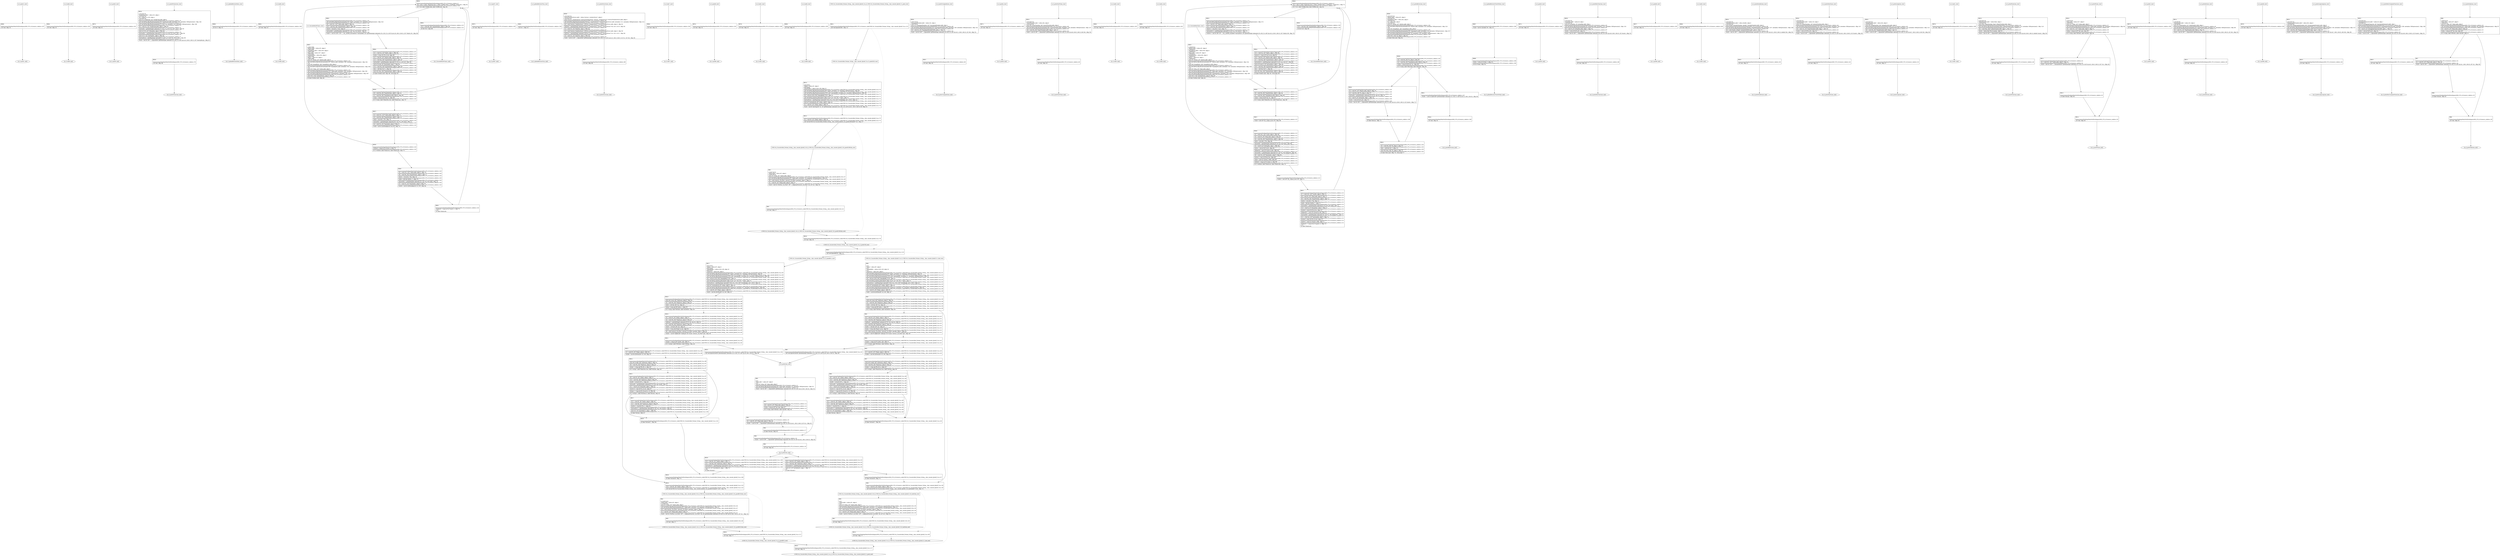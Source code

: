 digraph "icfg graph" {
BBio_ll_good1_end [label="{io_ll_good1_end}"];
BBio_ll_bad6_end [label="{io_ll_bad6_end}"];
BBio_ll_good5_end [label="{io_ll_good5_end}"];
BBio_ll_printWcharLine_end [label="{io_ll_printWcharLine_end}"];
BBio_ll_globalReturnsFalse_end [label="{io_ll_globalReturnsFalse_end}"];
BBio_ll_bad8_end [label="{io_ll_bad8_end}"];
BBio_ll_decodeHexWChars_end [label="{io_ll_decodeHexWChars_end}"];
BBio_ll_good7_end [label="{io_ll_good7_end}"];
BBio_ll_globalReturnsTrue_end [label="{io_ll_globalReturnsTrue_end}"];
BBio_ll_printStructLine_end [label="{io_ll_printStructLine_end}"];
BBio_ll_bad7_end [label="{io_ll_bad7_end}"];
BBio_ll_good6_end [label="{io_ll_good6_end}"];
BBio_ll_bad2_end [label="{io_ll_bad2_end}"];
BBio_ll_bad9_end [label="{io_ll_bad9_end}"];
BBCWE134_Uncontrolled_Format_String__char_console_fprintf_51a_ll_goodG2B_end [label="{CWE134_Uncontrolled_Format_String__char_console_fprintf_51a_ll_goodG2B_end}"];
BBio_ll_printUnsignedLine_end [label="{io_ll_printUnsignedLine_end}"];
BBio_ll_good4_end [label="{io_ll_good4_end}"];
BBio_ll_printSizeTLine_end [label="{io_ll_printSizeTLine_end}"];
BBio_ll_bad5_end [label="{io_ll_bad5_end}"];
BBCWE134_Uncontrolled_Format_String__char_console_fprintf_51a_ll_CWE134_Uncontrolled_Format_String__char_console_fprintf_51_good_end [label="{CWE134_Uncontrolled_Format_String__char_console_fprintf_51a_ll_CWE134_Uncontrolled_Format_String__char_console_fprintf_51_good_end}"];
BBio_ll_printLine_end [label="{io_ll_printLine_end}"];
BBCWE134_Uncontrolled_Format_String__char_console_fprintf_51b_ll_CWE134_Uncontrolled_Format_String__char_console_fprintf_51b_goodG2BSink_end [label="{CWE134_Uncontrolled_Format_String__char_console_fprintf_51b_ll_CWE134_Uncontrolled_Format_String__char_console_fprintf_51b_goodG2BSink_end}"];
BBCWE134_Uncontrolled_Format_String__char_console_fprintf_51b_ll_CWE134_Uncontrolled_Format_String__char_console_fprintf_51b_goodB2GSink_end [label="{CWE134_Uncontrolled_Format_String__char_console_fprintf_51b_ll_CWE134_Uncontrolled_Format_String__char_console_fprintf_51b_goodB2GSink_end}"];
BBio_ll_bad4_end [label="{io_ll_bad4_end}"];
BBio_ll_decodeHexChars_end [label="{io_ll_decodeHexChars_end}"];
BBio_ll_printBytesLine_end [label="{io_ll_printBytesLine_end}"];
BBio_ll_globalReturnsTrueOrFalse_end [label="{io_ll_globalReturnsTrueOrFalse_end}"];
BBio_ll_good3_end [label="{io_ll_good3_end}"];
BBio_ll_printHexCharLine_end [label="{io_ll_printHexCharLine_end}"];
BBCWE134_Uncontrolled_Format_String__char_console_fprintf_51a_ll_goodB2G_end [label="{CWE134_Uncontrolled_Format_String__char_console_fprintf_51a_ll_goodB2G_end}"];
BBio_ll_good9_end [label="{io_ll_good9_end}"];
BBio_ll_bad3_end [label="{io_ll_bad3_end}"];
BBio_ll_printDoubleLine_end [label="{io_ll_printDoubleLine_end}"];
BBio_ll_printShortLine_end [label="{io_ll_printShortLine_end}"];
BBio_ll_printLongLine_end [label="{io_ll_printLongLine_end}"];
BBio_ll_bad1_end [label="{io_ll_bad1_end}"];
BBCWE134_Uncontrolled_Format_String__char_console_fprintf_51a_ll_CWE134_Uncontrolled_Format_String__char_console_fprintf_51_bad_end [label="{CWE134_Uncontrolled_Format_String__char_console_fprintf_51a_ll_CWE134_Uncontrolled_Format_String__char_console_fprintf_51_bad_end}"];
BBCWE134_Uncontrolled_Format_String__char_console_fprintf_51b_ll_CWE134_Uncontrolled_Format_String__char_console_fprintf_51b_badSink_end [label="{CWE134_Uncontrolled_Format_String__char_console_fprintf_51b_ll_CWE134_Uncontrolled_Format_String__char_console_fprintf_51b_badSink_end}"];
BBio_ll_printFloatLine_end [label="{io_ll_printFloatLine_end}"];
BBio_ll_printWLine_end [label="{io_ll_printWLine_end}"];
BBio_ll_good2_end [label="{io_ll_good2_end}"];
BBio_ll_printIntLine_end [label="{io_ll_printIntLine_end}"];
BBio_ll_good8_end [label="{io_ll_good8_end}"];
BBio_ll_printLongLongLine_end [label="{io_ll_printLongLongLine_end}"];
BBio_ll_printHexUnsignedCharLine_end [label="{io_ll_printHexUnsignedCharLine_end}"];
BBio_ll_printSinkLine_end [label="{io_ll_printSinkLine_end}"];
BBio_ll_good1_start [label="{io_ll_good1_start}", shape=record];
io_ll_good1BB69 [label="{BB69:\l\l/home/raoxue/Desktop/MemVerif/workspace/000_079_415/source_code/io.c:187\l
  ret void, !dbg !52\l
}", shape=record];
BBio_ll_bad6_start [label="{io_ll_bad6_start}", shape=record];
io_ll_bad6BB83 [label="{BB83:\l\l/home/raoxue/Desktop/MemVerif/workspace/000_079_415/source_code/io.c:203\l
  ret void, !dbg !52\l
}", shape=record];
BBio_ll_good5_start [label="{io_ll_good5_start}", shape=record];
io_ll_good5BB73 [label="{BB73:\l\l/home/raoxue/Desktop/MemVerif/workspace/000_079_415/source_code/io.c:191\l
  ret void, !dbg !52\l
}", shape=record];
BBio_ll_printWcharLine_start [label="{io_ll_printWcharLine_start}", shape=record];
io_ll_printWcharLineBB28 [label="{BB28:\l\l/:1623263744\l
  %wideChar.addr = alloca i32, align 4\l
/:1623263744\l
  %s = alloca [2 x i32], align 4\l
/:1623263744\l
  store i32 %wideChar, i32* %wideChar.addr, align 4\l
/home/raoxue/Desktop/MemVerif/workspace/000_079_415/source_code/io.c:70\l
  call void @llvm.dbg.declare(metadata i32* %wideChar.addr, metadata !162, metadata !DIExpression()), !dbg !163\l
/home/raoxue/Desktop/MemVerif/workspace/000_079_415/source_code/io.c:74\l
  call void @llvm.dbg.declare(metadata [2 x i32]* %s, metadata !164, metadata !DIExpression()), !dbg !168\l
/home/raoxue/Desktop/MemVerif/workspace/000_079_415/source_code/io.c:75\l
  %0 = load i32, i32* %wideChar.addr, align 4, !dbg !61\l
/home/raoxue/Desktop/MemVerif/workspace/000_079_415/source_code/io.c:75\l
  %arrayidx = getelementptr inbounds [2 x i32], [2 x i32]* %s, i64 0, i64 0, !dbg !62\l
/home/raoxue/Desktop/MemVerif/workspace/000_079_415/source_code/io.c:75\l
  store i32 %0, i32* %arrayidx, align 4, !dbg !63\l
/home/raoxue/Desktop/MemVerif/workspace/000_079_415/source_code/io.c:76\l
  %arrayidx1 = getelementptr inbounds [2 x i32], [2 x i32]* %s, i64 0, i64 1, !dbg !64\l
/home/raoxue/Desktop/MemVerif/workspace/000_079_415/source_code/io.c:76\l
  store i32 0, i32* %arrayidx1, align 4, !dbg !65\l
/home/raoxue/Desktop/MemVerif/workspace/000_079_415/source_code/io.c:77\l
  %arraydecay = getelementptr inbounds [2 x i32], [2 x i32]* %s, i64 0, i64 0, !dbg !66\l
/home/raoxue/Desktop/MemVerif/workspace/000_079_415/source_code/io.c:77\l
  %call = call i32 (i8*, ...) @printf(i8* getelementptr inbounds ([5 x i8], [5 x i8]* @.str.10, i64 0, i64 0), i32* %arraydecay), !dbg !67\l
}", shape=record];
io_ll_printWcharLineBB28 [label="{BB28:\l\l/:1623263744\l
  %wideChar.addr = alloca i32, align 4\l
/:1623263744\l
  %s = alloca [2 x i32], align 4\l
/:1623263744\l
  store i32 %wideChar, i32* %wideChar.addr, align 4\l
/home/raoxue/Desktop/MemVerif/workspace/000_079_415/source_code/io.c:70\l
  call void @llvm.dbg.declare(metadata i32* %wideChar.addr, metadata !162, metadata !DIExpression()), !dbg !163\l
/home/raoxue/Desktop/MemVerif/workspace/000_079_415/source_code/io.c:74\l
  call void @llvm.dbg.declare(metadata [2 x i32]* %s, metadata !164, metadata !DIExpression()), !dbg !168\l
/home/raoxue/Desktop/MemVerif/workspace/000_079_415/source_code/io.c:75\l
  %0 = load i32, i32* %wideChar.addr, align 4, !dbg !61\l
/home/raoxue/Desktop/MemVerif/workspace/000_079_415/source_code/io.c:75\l
  %arrayidx = getelementptr inbounds [2 x i32], [2 x i32]* %s, i64 0, i64 0, !dbg !62\l
/home/raoxue/Desktop/MemVerif/workspace/000_079_415/source_code/io.c:75\l
  store i32 %0, i32* %arrayidx, align 4, !dbg !63\l
/home/raoxue/Desktop/MemVerif/workspace/000_079_415/source_code/io.c:76\l
  %arrayidx1 = getelementptr inbounds [2 x i32], [2 x i32]* %s, i64 0, i64 1, !dbg !64\l
/home/raoxue/Desktop/MemVerif/workspace/000_079_415/source_code/io.c:76\l
  store i32 0, i32* %arrayidx1, align 4, !dbg !65\l
/home/raoxue/Desktop/MemVerif/workspace/000_079_415/source_code/io.c:77\l
  %arraydecay = getelementptr inbounds [2 x i32], [2 x i32]* %s, i64 0, i64 0, !dbg !66\l
/home/raoxue/Desktop/MemVerif/workspace/000_079_415/source_code/io.c:77\l
  %call = call i32 (i8*, ...) @printf(i8* getelementptr inbounds ([5 x i8], [5 x i8]* @.str.10, i64 0, i64 0), i32* %arraydecay), !dbg !67\l
}", shape=record];
io_ll_printWcharLineBB29 [label="{BB29:\l\l/home/raoxue/Desktop/MemVerif/workspace/000_079_415/source_code/io.c:78\l
  ret void, !dbg !68\l
}", shape=record];
BBio_ll_globalReturnsFalse_start [label="{io_ll_globalReturnsFalse_start}", shape=record];
io_ll_globalReturnsFalseBB66 [label="{BB66:\l\l/home/raoxue/Desktop/MemVerif/workspace/000_079_415/source_code/io.c:163\l
  ret i32 0, !dbg !52\l
}", shape=record];
BBio_ll_bad8_start [label="{io_ll_bad8_start}", shape=record];
io_ll_bad8BB85 [label="{BB85:\l\l/home/raoxue/Desktop/MemVerif/workspace/000_079_415/source_code/io.c:205\l
  ret void, !dbg !52\l
}", shape=record];
BBio_ll_decodeHexWChars_start [label="{io_ll_decodeHexWChars_start}", shape=record];
io_ll_decodeHexWCharsBB55 [label="{BB55:\l\l/:109615688\l
  %bytes.addr = alloca i8*, align 8\l
/:109615688\l
  %numBytes.addr = alloca i64, align 8\l
/:109615688\l
  %hex.addr = alloca i32*, align 8\l
/:109615688\l
  %numWritten = alloca i64, align 8\l
/:109615688\l
  %byte = alloca i32, align 4\l
/:109615688\l
  store i8* %bytes, i8** %bytes.addr, align 8\l
/home/raoxue/Desktop/MemVerif/workspace/000_079_415/source_code/io.c:135\l
  call void @llvm.dbg.declare(metadata i8** %bytes.addr, metadata !290, metadata !DIExpression()), !dbg !291\l
/:135\l
  store i64 %numBytes, i64* %numBytes.addr, align 8\l
/home/raoxue/Desktop/MemVerif/workspace/000_079_415/source_code/io.c:135\l
  call void @llvm.dbg.declare(metadata i64* %numBytes.addr, metadata !292, metadata !DIExpression()), !dbg !293\l
/:135\l
  store i32* %hex, i32** %hex.addr, align 8\l
/home/raoxue/Desktop/MemVerif/workspace/000_079_415/source_code/io.c:135\l
  call void @llvm.dbg.declare(metadata i32** %hex.addr, metadata !294, metadata !DIExpression()), !dbg !295\l
/home/raoxue/Desktop/MemVerif/workspace/000_079_415/source_code/io.c:137\l
  call void @llvm.dbg.declare(metadata i64* %numWritten, metadata !296, metadata !DIExpression()), !dbg !297\l
/home/raoxue/Desktop/MemVerif/workspace/000_079_415/source_code/io.c:137\l
  store i64 0, i64* %numWritten, align 8, !dbg !65\l
/home/raoxue/Desktop/MemVerif/workspace/000_079_415/source_code/io.c:143\l
  br label %while.cond, !dbg !66\l
}", shape=record];
io_ll_decodeHexWCharsBB56 [label="{BB56:\l\l/home/raoxue/Desktop/MemVerif/workspace/000_079_415/source_code/io.c:143\l
  %0 = load i64, i64* %numWritten, align 8, !dbg !67\l
/home/raoxue/Desktop/MemVerif/workspace/000_079_415/source_code/io.c:143\l
  %1 = load i64, i64* %numBytes.addr, align 8, !dbg !68\l
/home/raoxue/Desktop/MemVerif/workspace/000_079_415/source_code/io.c:143\l
  %cmp = icmp ult i64 %0, %1, !dbg !69\l
/home/raoxue/Desktop/MemVerif/workspace/000_079_415/source_code/io.c:143\l
  br i1 %cmp, label %land.lhs.true, label %land.end, !dbg !70\l
}", shape=record];
io_ll_decodeHexWCharsBB57 [label="{BB57:\l\l/home/raoxue/Desktop/MemVerif/workspace/000_079_415/source_code/io.c:143\l
  %2 = load i32*, i32** %hex.addr, align 8, !dbg !71\l
/home/raoxue/Desktop/MemVerif/workspace/000_079_415/source_code/io.c:143\l
  %3 = load i64, i64* %numWritten, align 8, !dbg !72\l
/home/raoxue/Desktop/MemVerif/workspace/000_079_415/source_code/io.c:143\l
  %mul = mul i64 2, %3, !dbg !73\l
/home/raoxue/Desktop/MemVerif/workspace/000_079_415/source_code/io.c:143\l
  %arrayidx = getelementptr inbounds i32, i32* %2, i64 %mul, !dbg !71\l
/home/raoxue/Desktop/MemVerif/workspace/000_079_415/source_code/io.c:143\l
  %4 = load i32, i32* %arrayidx, align 4, !dbg !71\l
/home/raoxue/Desktop/MemVerif/workspace/000_079_415/source_code/io.c:143\l
  %call = call i32 @iswxdigit(i32 %4) #5, !dbg !74\l
}", shape=record];
io_ll_decodeHexWCharsBB57 [label="{BB57:\l\l/home/raoxue/Desktop/MemVerif/workspace/000_079_415/source_code/io.c:143\l
  %2 = load i32*, i32** %hex.addr, align 8, !dbg !71\l
/home/raoxue/Desktop/MemVerif/workspace/000_079_415/source_code/io.c:143\l
  %3 = load i64, i64* %numWritten, align 8, !dbg !72\l
/home/raoxue/Desktop/MemVerif/workspace/000_079_415/source_code/io.c:143\l
  %mul = mul i64 2, %3, !dbg !73\l
/home/raoxue/Desktop/MemVerif/workspace/000_079_415/source_code/io.c:143\l
  %arrayidx = getelementptr inbounds i32, i32* %2, i64 %mul, !dbg !71\l
/home/raoxue/Desktop/MemVerif/workspace/000_079_415/source_code/io.c:143\l
  %4 = load i32, i32* %arrayidx, align 4, !dbg !71\l
/home/raoxue/Desktop/MemVerif/workspace/000_079_415/source_code/io.c:143\l
  %call = call i32 @iswxdigit(i32 %4) #5, !dbg !74\l
}", shape=record];
io_ll_decodeHexWCharsBB59 [label="{BB59:\l\l/home/raoxue/Desktop/MemVerif/workspace/000_079_415/source_code/io.c:143\l
  %tobool = icmp ne i32 %call, 0, !dbg !74\l
/home/raoxue/Desktop/MemVerif/workspace/000_079_415/source_code/io.c:143\l
  br i1 %tobool, label %land.rhs, label %land.end, !dbg !75\l
}", shape=record];
io_ll_decodeHexWCharsBB60 [label="{BB60:\l\l/home/raoxue/Desktop/MemVerif/workspace/000_079_415/source_code/io.c:143\l
  %5 = load i32*, i32** %hex.addr, align 8, !dbg !76\l
/home/raoxue/Desktop/MemVerif/workspace/000_079_415/source_code/io.c:143\l
  %6 = load i64, i64* %numWritten, align 8, !dbg !77\l
/home/raoxue/Desktop/MemVerif/workspace/000_079_415/source_code/io.c:143\l
  %mul1 = mul i64 2, %6, !dbg !78\l
/home/raoxue/Desktop/MemVerif/workspace/000_079_415/source_code/io.c:143\l
  %add = add i64 %mul1, 1, !dbg !79\l
/home/raoxue/Desktop/MemVerif/workspace/000_079_415/source_code/io.c:143\l
  %arrayidx2 = getelementptr inbounds i32, i32* %5, i64 %add, !dbg !76\l
/home/raoxue/Desktop/MemVerif/workspace/000_079_415/source_code/io.c:143\l
  %7 = load i32, i32* %arrayidx2, align 4, !dbg !76\l
/home/raoxue/Desktop/MemVerif/workspace/000_079_415/source_code/io.c:143\l
  %call3 = call i32 @iswxdigit(i32 %7) #5, !dbg !80\l
}", shape=record];
io_ll_decodeHexWCharsBB60 [label="{BB60:\l\l/home/raoxue/Desktop/MemVerif/workspace/000_079_415/source_code/io.c:143\l
  %5 = load i32*, i32** %hex.addr, align 8, !dbg !76\l
/home/raoxue/Desktop/MemVerif/workspace/000_079_415/source_code/io.c:143\l
  %6 = load i64, i64* %numWritten, align 8, !dbg !77\l
/home/raoxue/Desktop/MemVerif/workspace/000_079_415/source_code/io.c:143\l
  %mul1 = mul i64 2, %6, !dbg !78\l
/home/raoxue/Desktop/MemVerif/workspace/000_079_415/source_code/io.c:143\l
  %add = add i64 %mul1, 1, !dbg !79\l
/home/raoxue/Desktop/MemVerif/workspace/000_079_415/source_code/io.c:143\l
  %arrayidx2 = getelementptr inbounds i32, i32* %5, i64 %add, !dbg !76\l
/home/raoxue/Desktop/MemVerif/workspace/000_079_415/source_code/io.c:143\l
  %7 = load i32, i32* %arrayidx2, align 4, !dbg !76\l
/home/raoxue/Desktop/MemVerif/workspace/000_079_415/source_code/io.c:143\l
  %call3 = call i32 @iswxdigit(i32 %7) #5, !dbg !80\l
}", shape=record];
io_ll_decodeHexWCharsBB61 [label="{BB61:\l\l/home/raoxue/Desktop/MemVerif/workspace/000_079_415/source_code/io.c:143\l
  %tobool4 = icmp ne i32 %call3, 0, !dbg !75\l
/:143\l
  br label %land.end\l
}", shape=record];
io_ll_decodeHexWCharsBB58 [label="{BB58:\l\l/home/raoxue/Desktop/MemVerif/workspace/000_079_415/source_code/io.c:0\l
  %8 = phi i1 [ false, %land.lhs.true ], [ false, %while.cond ], [ %tobool4, %land.rhs ], !dbg !81\l
/home/raoxue/Desktop/MemVerif/workspace/000_079_415/source_code/io.c:143\l
  br i1 %8, label %while.body, label %while.end, !dbg !66\l
}", shape=record];
io_ll_decodeHexWCharsBB62 [label="{BB62:\l\l/home/raoxue/Desktop/MemVerif/workspace/000_079_415/source_code/io.c:145\l
  call void @llvm.dbg.declare(metadata i32* %byte, metadata !314, metadata !DIExpression()), !dbg !316\l
/home/raoxue/Desktop/MemVerif/workspace/000_079_415/source_code/io.c:146\l
  %9 = load i32*, i32** %hex.addr, align 8, !dbg !85\l
/home/raoxue/Desktop/MemVerif/workspace/000_079_415/source_code/io.c:146\l
  %10 = load i64, i64* %numWritten, align 8, !dbg !86\l
/home/raoxue/Desktop/MemVerif/workspace/000_079_415/source_code/io.c:146\l
  %mul5 = mul i64 2, %10, !dbg !87\l
/home/raoxue/Desktop/MemVerif/workspace/000_079_415/source_code/io.c:146\l
  %arrayidx6 = getelementptr inbounds i32, i32* %9, i64 %mul5, !dbg !85\l
/home/raoxue/Desktop/MemVerif/workspace/000_079_415/source_code/io.c:146\l
  %call7 = call i32 (i32*, i32*, ...) @__isoc99_swscanf(i32* %arrayidx6, i32* getelementptr inbounds ([5 x i32], [5 x i32]* @.str.16, i64 0, i64 0), i32* %byte) #5, !dbg !88\l
}", shape=record];
io_ll_decodeHexWCharsBB62 [label="{BB62:\l\l/home/raoxue/Desktop/MemVerif/workspace/000_079_415/source_code/io.c:145\l
  call void @llvm.dbg.declare(metadata i32* %byte, metadata !314, metadata !DIExpression()), !dbg !316\l
/home/raoxue/Desktop/MemVerif/workspace/000_079_415/source_code/io.c:146\l
  %9 = load i32*, i32** %hex.addr, align 8, !dbg !85\l
/home/raoxue/Desktop/MemVerif/workspace/000_079_415/source_code/io.c:146\l
  %10 = load i64, i64* %numWritten, align 8, !dbg !86\l
/home/raoxue/Desktop/MemVerif/workspace/000_079_415/source_code/io.c:146\l
  %mul5 = mul i64 2, %10, !dbg !87\l
/home/raoxue/Desktop/MemVerif/workspace/000_079_415/source_code/io.c:146\l
  %arrayidx6 = getelementptr inbounds i32, i32* %9, i64 %mul5, !dbg !85\l
/home/raoxue/Desktop/MemVerif/workspace/000_079_415/source_code/io.c:146\l
  %call7 = call i32 (i32*, i32*, ...) @__isoc99_swscanf(i32* %arrayidx6, i32* getelementptr inbounds ([5 x i32], [5 x i32]* @.str.16, i64 0, i64 0), i32* %byte) #5, !dbg !88\l
}", shape=record];
io_ll_decodeHexWCharsBB64 [label="{BB64:\l\l/home/raoxue/Desktop/MemVerif/workspace/000_079_415/source_code/io.c:147\l
  %11 = load i32, i32* %byte, align 4, !dbg !89\l
/home/raoxue/Desktop/MemVerif/workspace/000_079_415/source_code/io.c:147\l
  %conv = trunc i32 %11 to i8, !dbg !90\l
/home/raoxue/Desktop/MemVerif/workspace/000_079_415/source_code/io.c:147\l
  %12 = load i8*, i8** %bytes.addr, align 8, !dbg !91\l
/home/raoxue/Desktop/MemVerif/workspace/000_079_415/source_code/io.c:147\l
  %13 = load i64, i64* %numWritten, align 8, !dbg !92\l
/home/raoxue/Desktop/MemVerif/workspace/000_079_415/source_code/io.c:147\l
  %arrayidx8 = getelementptr inbounds i8, i8* %12, i64 %13, !dbg !91\l
/home/raoxue/Desktop/MemVerif/workspace/000_079_415/source_code/io.c:147\l
  store i8 %conv, i8* %arrayidx8, align 1, !dbg !93\l
/home/raoxue/Desktop/MemVerif/workspace/000_079_415/source_code/io.c:148\l
  %14 = load i64, i64* %numWritten, align 8, !dbg !94\l
/home/raoxue/Desktop/MemVerif/workspace/000_079_415/source_code/io.c:148\l
  %inc = add i64 %14, 1, !dbg !94\l
/home/raoxue/Desktop/MemVerif/workspace/000_079_415/source_code/io.c:148\l
  store i64 %inc, i64* %numWritten, align 8, !dbg !94\l
/home/raoxue/Desktop/MemVerif/workspace/000_079_415/source_code/io.c:143\l
  br label %while.cond, !dbg !66, !llvm.loop !95\l
}", shape=record];
io_ll_decodeHexWCharsBB63 [label="{BB63:\l\l/home/raoxue/Desktop/MemVerif/workspace/000_079_415/source_code/io.c:151\l
  %15 = load i64, i64* %numWritten, align 8, !dbg !98\l
/home/raoxue/Desktop/MemVerif/workspace/000_079_415/source_code/io.c:151\l
  ret i64 %15, !dbg !99\l
}", shape=record];
BBio_ll_good7_start [label="{io_ll_good7_start}", shape=record];
io_ll_good7BB75 [label="{BB75:\l\l/home/raoxue/Desktop/MemVerif/workspace/000_079_415/source_code/io.c:193\l
  ret void, !dbg !52\l
}", shape=record];
BBio_ll_globalReturnsTrue_start [label="{io_ll_globalReturnsTrue_start}", shape=record];
io_ll_globalReturnsTrueBB65 [label="{BB65:\l\l/home/raoxue/Desktop/MemVerif/workspace/000_079_415/source_code/io.c:158\l
  ret i32 1, !dbg !52\l
}", shape=record];
BBio_ll_printStructLine_start [label="{io_ll_printStructLine_start}", shape=record];
io_ll_printStructLineBB36 [label="{BB36:\l\l/:1623263744\l
  %structTwoIntsStruct.addr = alloca %struct._twoIntsStruct*, align 8\l
/:1623263744\l
  store %struct._twoIntsStruct* %structTwoIntsStruct, %struct._twoIntsStruct** %structTwoIntsStruct.addr, align 8\l
/home/raoxue/Desktop/MemVerif/workspace/000_079_415/source_code/io.c:95\l
  call void @llvm.dbg.declare(metadata %struct._twoIntsStruct** %structTwoIntsStruct.addr, metadata !212, metadata !DIExpression()), !dbg !213\l
/home/raoxue/Desktop/MemVerif/workspace/000_079_415/source_code/io.c:97\l
  %0 = load %struct._twoIntsStruct*, %struct._twoIntsStruct** %structTwoIntsStruct.addr, align 8, !dbg !61\l
/home/raoxue/Desktop/MemVerif/workspace/000_079_415/source_code/io.c:97\l
  %intOne = getelementptr inbounds %struct._twoIntsStruct, %struct._twoIntsStruct* %0, i32 0, i32 0, !dbg !62\l
/home/raoxue/Desktop/MemVerif/workspace/000_079_415/source_code/io.c:97\l
  %1 = load i32, i32* %intOne, align 4, !dbg !62\l
/home/raoxue/Desktop/MemVerif/workspace/000_079_415/source_code/io.c:97\l
  %2 = load %struct._twoIntsStruct*, %struct._twoIntsStruct** %structTwoIntsStruct.addr, align 8, !dbg !63\l
/home/raoxue/Desktop/MemVerif/workspace/000_079_415/source_code/io.c:97\l
  %intTwo = getelementptr inbounds %struct._twoIntsStruct, %struct._twoIntsStruct* %2, i32 0, i32 1, !dbg !64\l
/home/raoxue/Desktop/MemVerif/workspace/000_079_415/source_code/io.c:97\l
  %3 = load i32, i32* %intTwo, align 4, !dbg !64\l
/home/raoxue/Desktop/MemVerif/workspace/000_079_415/source_code/io.c:97\l
  %call = call i32 (i8*, ...) @printf(i8* getelementptr inbounds ([10 x i8], [10 x i8]* @.str.13, i64 0, i64 0), i32 %1, i32 %3), !dbg !65\l
}", shape=record];
io_ll_printStructLineBB36 [label="{BB36:\l\l/:1623263744\l
  %structTwoIntsStruct.addr = alloca %struct._twoIntsStruct*, align 8\l
/:1623263744\l
  store %struct._twoIntsStruct* %structTwoIntsStruct, %struct._twoIntsStruct** %structTwoIntsStruct.addr, align 8\l
/home/raoxue/Desktop/MemVerif/workspace/000_079_415/source_code/io.c:95\l
  call void @llvm.dbg.declare(metadata %struct._twoIntsStruct** %structTwoIntsStruct.addr, metadata !212, metadata !DIExpression()), !dbg !213\l
/home/raoxue/Desktop/MemVerif/workspace/000_079_415/source_code/io.c:97\l
  %0 = load %struct._twoIntsStruct*, %struct._twoIntsStruct** %structTwoIntsStruct.addr, align 8, !dbg !61\l
/home/raoxue/Desktop/MemVerif/workspace/000_079_415/source_code/io.c:97\l
  %intOne = getelementptr inbounds %struct._twoIntsStruct, %struct._twoIntsStruct* %0, i32 0, i32 0, !dbg !62\l
/home/raoxue/Desktop/MemVerif/workspace/000_079_415/source_code/io.c:97\l
  %1 = load i32, i32* %intOne, align 4, !dbg !62\l
/home/raoxue/Desktop/MemVerif/workspace/000_079_415/source_code/io.c:97\l
  %2 = load %struct._twoIntsStruct*, %struct._twoIntsStruct** %structTwoIntsStruct.addr, align 8, !dbg !63\l
/home/raoxue/Desktop/MemVerif/workspace/000_079_415/source_code/io.c:97\l
  %intTwo = getelementptr inbounds %struct._twoIntsStruct, %struct._twoIntsStruct* %2, i32 0, i32 1, !dbg !64\l
/home/raoxue/Desktop/MemVerif/workspace/000_079_415/source_code/io.c:97\l
  %3 = load i32, i32* %intTwo, align 4, !dbg !64\l
/home/raoxue/Desktop/MemVerif/workspace/000_079_415/source_code/io.c:97\l
  %call = call i32 (i8*, ...) @printf(i8* getelementptr inbounds ([10 x i8], [10 x i8]* @.str.13, i64 0, i64 0), i32 %1, i32 %3), !dbg !65\l
}", shape=record];
io_ll_printStructLineBB37 [label="{BB37:\l\l/home/raoxue/Desktop/MemVerif/workspace/000_079_415/source_code/io.c:98\l
  ret void, !dbg !66\l
}", shape=record];
BBio_ll_bad7_start [label="{io_ll_bad7_start}", shape=record];
io_ll_bad7BB84 [label="{BB84:\l\l/home/raoxue/Desktop/MemVerif/workspace/000_079_415/source_code/io.c:204\l
  ret void, !dbg !52\l
}", shape=record];
BBio_ll_good6_start [label="{io_ll_good6_start}", shape=record];
io_ll_good6BB74 [label="{BB74:\l\l/home/raoxue/Desktop/MemVerif/workspace/000_079_415/source_code/io.c:192\l
  ret void, !dbg !52\l
}", shape=record];
BBio_ll_bad2_start [label="{io_ll_bad2_start}", shape=record];
io_ll_bad2BB79 [label="{BB79:\l\l/home/raoxue/Desktop/MemVerif/workspace/000_079_415/source_code/io.c:199\l
  ret void, !dbg !52\l
}", shape=record];
BBio_ll_bad9_start [label="{io_ll_bad9_start}", shape=record];
io_ll_bad9BB86 [label="{BB86:\l\l/home/raoxue/Desktop/MemVerif/workspace/000_079_415/source_code/io.c:206\l
  ret void, !dbg !52\l
}", shape=record];
BBCWE134_Uncontrolled_Format_String__char_console_fprintf_51a_ll_goodG2B_start [label="{CWE134_Uncontrolled_Format_String__char_console_fprintf_51a_ll_goodG2B_start}", shape=record];
CWE134_Uncontrolled_Format_String__char_console_fprintf_51a_ll_goodG2BBB14 [label="{BB14:\l\l/:86209064\l
  %data = alloca i8*, align 8\l
/:86209064\l
  %dataBuffer = alloca [100 x i8], align 16\l
/home/raoxue/Desktop/MemVerif/workspace/000_079_415/source_code/CWE134_Uncontrolled_Format_String__char_console_fprintf_51a.c:70\l
  call void @llvm.dbg.declare(metadata i8** %data, metadata !79, metadata !DIExpression()), !dbg !80\l
/home/raoxue/Desktop/MemVerif/workspace/000_079_415/source_code/CWE134_Uncontrolled_Format_String__char_console_fprintf_51a.c:71\l
  call void @llvm.dbg.declare(metadata [100 x i8]* %dataBuffer, metadata !81, metadata !DIExpression()), !dbg !82\l
/home/raoxue/Desktop/MemVerif/workspace/000_079_415/source_code/CWE134_Uncontrolled_Format_String__char_console_fprintf_51a.c:71\l
  %0 = bitcast [100 x i8]* %dataBuffer to i8*, !dbg !21\l
/home/raoxue/Desktop/MemVerif/workspace/000_079_415/source_code/CWE134_Uncontrolled_Format_String__char_console_fprintf_51a.c:71\l
  call void @llvm.memset.p0i8.i64(i8* align 16 %0, i8 0, i64 100, i1 false), !dbg !21\l
/home/raoxue/Desktop/MemVerif/workspace/000_079_415/source_code/CWE134_Uncontrolled_Format_String__char_console_fprintf_51a.c:72\l
  %arraydecay = getelementptr inbounds [100 x i8], [100 x i8]* %dataBuffer, i64 0, i64 0, !dbg !22\l
/home/raoxue/Desktop/MemVerif/workspace/000_079_415/source_code/CWE134_Uncontrolled_Format_String__char_console_fprintf_51a.c:72\l
  store i8* %arraydecay, i8** %data, align 8, !dbg !23\l
/home/raoxue/Desktop/MemVerif/workspace/000_079_415/source_code/CWE134_Uncontrolled_Format_String__char_console_fprintf_51a.c:74\l
  %1 = load i8*, i8** %data, align 8, !dbg !24\l
/home/raoxue/Desktop/MemVerif/workspace/000_079_415/source_code/CWE134_Uncontrolled_Format_String__char_console_fprintf_51a.c:74\l
  %call = call i8* @strcpy(i8* %1, i8* getelementptr inbounds ([16 x i8], [16 x i8]* @.str.1, i64 0, i64 0)) #6, !dbg !25\l
}", shape=record];
CWE134_Uncontrolled_Format_String__char_console_fprintf_51a_ll_goodG2BBB14 [label="{BB14:\l\l/:86209064\l
  %data = alloca i8*, align 8\l
/:86209064\l
  %dataBuffer = alloca [100 x i8], align 16\l
/home/raoxue/Desktop/MemVerif/workspace/000_079_415/source_code/CWE134_Uncontrolled_Format_String__char_console_fprintf_51a.c:70\l
  call void @llvm.dbg.declare(metadata i8** %data, metadata !79, metadata !DIExpression()), !dbg !80\l
/home/raoxue/Desktop/MemVerif/workspace/000_079_415/source_code/CWE134_Uncontrolled_Format_String__char_console_fprintf_51a.c:71\l
  call void @llvm.dbg.declare(metadata [100 x i8]* %dataBuffer, metadata !81, metadata !DIExpression()), !dbg !82\l
/home/raoxue/Desktop/MemVerif/workspace/000_079_415/source_code/CWE134_Uncontrolled_Format_String__char_console_fprintf_51a.c:71\l
  %0 = bitcast [100 x i8]* %dataBuffer to i8*, !dbg !21\l
/home/raoxue/Desktop/MemVerif/workspace/000_079_415/source_code/CWE134_Uncontrolled_Format_String__char_console_fprintf_51a.c:71\l
  call void @llvm.memset.p0i8.i64(i8* align 16 %0, i8 0, i64 100, i1 false), !dbg !21\l
/home/raoxue/Desktop/MemVerif/workspace/000_079_415/source_code/CWE134_Uncontrolled_Format_String__char_console_fprintf_51a.c:72\l
  %arraydecay = getelementptr inbounds [100 x i8], [100 x i8]* %dataBuffer, i64 0, i64 0, !dbg !22\l
/home/raoxue/Desktop/MemVerif/workspace/000_079_415/source_code/CWE134_Uncontrolled_Format_String__char_console_fprintf_51a.c:72\l
  store i8* %arraydecay, i8** %data, align 8, !dbg !23\l
/home/raoxue/Desktop/MemVerif/workspace/000_079_415/source_code/CWE134_Uncontrolled_Format_String__char_console_fprintf_51a.c:74\l
  %1 = load i8*, i8** %data, align 8, !dbg !24\l
/home/raoxue/Desktop/MemVerif/workspace/000_079_415/source_code/CWE134_Uncontrolled_Format_String__char_console_fprintf_51a.c:74\l
  %call = call i8* @strcpy(i8* %1, i8* getelementptr inbounds ([16 x i8], [16 x i8]* @.str.1, i64 0, i64 0)) #6, !dbg !25\l
}", shape=record];
CWE134_Uncontrolled_Format_String__char_console_fprintf_51a_ll_goodG2BBB15 [label="{BB15:\l\l/home/raoxue/Desktop/MemVerif/workspace/000_079_415/source_code/CWE134_Uncontrolled_Format_String__char_console_fprintf_51a.c:75\l
  %2 = load i8*, i8** %data, align 8, !dbg !26\l
/home/raoxue/Desktop/MemVerif/workspace/000_079_415/source_code/CWE134_Uncontrolled_Format_String__char_console_fprintf_51a.c:75\l
  call void @CWE134_Uncontrolled_Format_String__char_console_fprintf_51b_goodG2BSink(i8* %2), !dbg !27\l
}", shape=record];
CWE134_Uncontrolled_Format_String__char_console_fprintf_51a_ll_goodG2BBB15 [label="{BB15:\l\l/home/raoxue/Desktop/MemVerif/workspace/000_079_415/source_code/CWE134_Uncontrolled_Format_String__char_console_fprintf_51a.c:75\l
  %2 = load i8*, i8** %data, align 8, !dbg !26\l
/home/raoxue/Desktop/MemVerif/workspace/000_079_415/source_code/CWE134_Uncontrolled_Format_String__char_console_fprintf_51a.c:75\l
  call void @CWE134_Uncontrolled_Format_String__char_console_fprintf_51b_goodG2BSink(i8* %2), !dbg !27\l
}", shape=record];
CWE134_Uncontrolled_Format_String__char_console_fprintf_51a_ll_goodG2BBB16 [label="{BB16:\l\l/home/raoxue/Desktop/MemVerif/workspace/000_079_415/source_code/CWE134_Uncontrolled_Format_String__char_console_fprintf_51a.c:76\l
  ret void, !dbg !28\l
}", shape=record];
BBio_ll_printUnsignedLine_start [label="{io_ll_printUnsignedLine_start}", shape=record];
io_ll_printUnsignedLineBB30 [label="{BB30:\l\l/:109776728\l
  %unsignedNumber.addr = alloca i32, align 4\l
/:109776728\l
  store i32 %unsignedNumber, i32* %unsignedNumber.addr, align 4\l
/home/raoxue/Desktop/MemVerif/workspace/000_079_415/source_code/io.c:80\l
  call void @llvm.dbg.declare(metadata i32* %unsignedNumber.addr, metadata !180, metadata !DIExpression()), !dbg !181\l
/home/raoxue/Desktop/MemVerif/workspace/000_079_415/source_code/io.c:82\l
  %0 = load i32, i32* %unsignedNumber.addr, align 4, !dbg !54\l
/home/raoxue/Desktop/MemVerif/workspace/000_079_415/source_code/io.c:82\l
  %call = call i32 (i8*, ...) @printf(i8* getelementptr inbounds ([4 x i8], [4 x i8]* @.str.11, i64 0, i64 0), i32 %0), !dbg !55\l
}", shape=record];
io_ll_printUnsignedLineBB30 [label="{BB30:\l\l/:109776728\l
  %unsignedNumber.addr = alloca i32, align 4\l
/:109776728\l
  store i32 %unsignedNumber, i32* %unsignedNumber.addr, align 4\l
/home/raoxue/Desktop/MemVerif/workspace/000_079_415/source_code/io.c:80\l
  call void @llvm.dbg.declare(metadata i32* %unsignedNumber.addr, metadata !180, metadata !DIExpression()), !dbg !181\l
/home/raoxue/Desktop/MemVerif/workspace/000_079_415/source_code/io.c:82\l
  %0 = load i32, i32* %unsignedNumber.addr, align 4, !dbg !54\l
/home/raoxue/Desktop/MemVerif/workspace/000_079_415/source_code/io.c:82\l
  %call = call i32 (i8*, ...) @printf(i8* getelementptr inbounds ([4 x i8], [4 x i8]* @.str.11, i64 0, i64 0), i32 %0), !dbg !55\l
}", shape=record];
io_ll_printUnsignedLineBB31 [label="{BB31:\l\l/home/raoxue/Desktop/MemVerif/workspace/000_079_415/source_code/io.c:83\l
  ret void, !dbg !56\l
}", shape=record];
BBio_ll_good4_start [label="{io_ll_good4_start}", shape=record];
io_ll_good4BB72 [label="{BB72:\l\l/home/raoxue/Desktop/MemVerif/workspace/000_079_415/source_code/io.c:190\l
  ret void, !dbg !52\l
}", shape=record];
BBio_ll_printSizeTLine_start [label="{io_ll_printSizeTLine_start}", shape=record];
io_ll_printSizeTLineBB24 [label="{BB24:\l\l/:1623263744\l
  %sizeTNumber.addr = alloca i64, align 8\l
/:1623263744\l
  store i64 %sizeTNumber, i64* %sizeTNumber.addr, align 8\l
/home/raoxue/Desktop/MemVerif/workspace/000_079_415/source_code/io.c:60\l
  call void @llvm.dbg.declare(metadata i64* %sizeTNumber.addr, metadata !146, metadata !DIExpression()), !dbg !147\l
/home/raoxue/Desktop/MemVerif/workspace/000_079_415/source_code/io.c:62\l
  %0 = load i64, i64* %sizeTNumber.addr, align 8, !dbg !57\l
/home/raoxue/Desktop/MemVerif/workspace/000_079_415/source_code/io.c:62\l
  %call = call i32 (i8*, ...) @printf(i8* getelementptr inbounds ([5 x i8], [5 x i8]* @.str.8, i64 0, i64 0), i64 %0), !dbg !58\l
}", shape=record];
io_ll_printSizeTLineBB24 [label="{BB24:\l\l/:1623263744\l
  %sizeTNumber.addr = alloca i64, align 8\l
/:1623263744\l
  store i64 %sizeTNumber, i64* %sizeTNumber.addr, align 8\l
/home/raoxue/Desktop/MemVerif/workspace/000_079_415/source_code/io.c:60\l
  call void @llvm.dbg.declare(metadata i64* %sizeTNumber.addr, metadata !146, metadata !DIExpression()), !dbg !147\l
/home/raoxue/Desktop/MemVerif/workspace/000_079_415/source_code/io.c:62\l
  %0 = load i64, i64* %sizeTNumber.addr, align 8, !dbg !57\l
/home/raoxue/Desktop/MemVerif/workspace/000_079_415/source_code/io.c:62\l
  %call = call i32 (i8*, ...) @printf(i8* getelementptr inbounds ([5 x i8], [5 x i8]* @.str.8, i64 0, i64 0), i64 %0), !dbg !58\l
}", shape=record];
io_ll_printSizeTLineBB25 [label="{BB25:\l\l/home/raoxue/Desktop/MemVerif/workspace/000_079_415/source_code/io.c:63\l
  ret void, !dbg !59\l
}", shape=record];
BBio_ll_bad5_start [label="{io_ll_bad5_start}", shape=record];
io_ll_bad5BB82 [label="{BB82:\l\l/home/raoxue/Desktop/MemVerif/workspace/000_079_415/source_code/io.c:202\l
  ret void, !dbg !52\l
}", shape=record];
BBCWE134_Uncontrolled_Format_String__char_console_fprintf_51a_ll_CWE134_Uncontrolled_Format_String__char_console_fprintf_51_good_start [label="{CWE134_Uncontrolled_Format_String__char_console_fprintf_51a_ll_CWE134_Uncontrolled_Format_String__char_console_fprintf_51_good_start}", shape=record];
CWE134_Uncontrolled_Format_String__char_console_fprintf_51a_ll_CWE134_Uncontrolled_Format_String__char_console_fprintf_51_goodBB31 [label="{BB31:\l\l/home/raoxue/Desktop/MemVerif/workspace/000_079_415/source_code/CWE134_Uncontrolled_Format_String__char_console_fprintf_51a.c:115\l
  call void @goodG2B(), !dbg !13\l
}", shape=record];
CWE134_Uncontrolled_Format_String__char_console_fprintf_51a_ll_CWE134_Uncontrolled_Format_String__char_console_fprintf_51_goodBB31 [label="{BB31:\l\l/home/raoxue/Desktop/MemVerif/workspace/000_079_415/source_code/CWE134_Uncontrolled_Format_String__char_console_fprintf_51a.c:115\l
  call void @goodG2B(), !dbg !13\l
}", shape=record];
CWE134_Uncontrolled_Format_String__char_console_fprintf_51a_ll_CWE134_Uncontrolled_Format_String__char_console_fprintf_51_goodBB32 [label="{BB32:\l\l/home/raoxue/Desktop/MemVerif/workspace/000_079_415/source_code/CWE134_Uncontrolled_Format_String__char_console_fprintf_51a.c:116\l
  call void @goodB2G(), !dbg !14\l
}", shape=record];
CWE134_Uncontrolled_Format_String__char_console_fprintf_51a_ll_CWE134_Uncontrolled_Format_String__char_console_fprintf_51_goodBB32 [label="{BB32:\l\l/home/raoxue/Desktop/MemVerif/workspace/000_079_415/source_code/CWE134_Uncontrolled_Format_String__char_console_fprintf_51a.c:116\l
  call void @goodB2G(), !dbg !14\l
}", shape=record];
CWE134_Uncontrolled_Format_String__char_console_fprintf_51a_ll_CWE134_Uncontrolled_Format_String__char_console_fprintf_51_goodBB33 [label="{BB33:\l\l/home/raoxue/Desktop/MemVerif/workspace/000_079_415/source_code/CWE134_Uncontrolled_Format_String__char_console_fprintf_51a.c:117\l
  ret void, !dbg !15\l
}", shape=record];
BBio_ll_printLine_start [label="{io_ll_printLine_start}", shape=record];
io_ll_printLineBB0 [label="{BB0:\l\l/:415\l
  %line.addr = alloca i8*, align 8\l
/:415\l
  store i8* %line, i8** %line.addr, align 8\l
/home/raoxue/Desktop/MemVerif/workspace/000_079_415/source_code/io.c:11\l
  call void @llvm.dbg.declare(metadata i8** %line.addr, metadata !52, metadata !DIExpression()), !dbg !53\l
/home/raoxue/Desktop/MemVerif/workspace/000_079_415/source_code/io.c:13\l
  %call = call i32 (i8*, ...) @printf(i8* getelementptr inbounds ([9 x i8], [9 x i8]* @.str, i64 0, i64 0)), !dbg !54\l
}", shape=record];
io_ll_printLineBB0 [label="{BB0:\l\l/:415\l
  %line.addr = alloca i8*, align 8\l
/:415\l
  store i8* %line, i8** %line.addr, align 8\l
/home/raoxue/Desktop/MemVerif/workspace/000_079_415/source_code/io.c:11\l
  call void @llvm.dbg.declare(metadata i8** %line.addr, metadata !52, metadata !DIExpression()), !dbg !53\l
/home/raoxue/Desktop/MemVerif/workspace/000_079_415/source_code/io.c:13\l
  %call = call i32 (i8*, ...) @printf(i8* getelementptr inbounds ([9 x i8], [9 x i8]* @.str, i64 0, i64 0)), !dbg !54\l
}", shape=record];
io_ll_printLineBB1 [label="{BB1:\l\l/home/raoxue/Desktop/MemVerif/workspace/000_079_415/source_code/io.c:14\l
  %0 = load i8*, i8** %line.addr, align 8, !dbg !55\l
/home/raoxue/Desktop/MemVerif/workspace/000_079_415/source_code/io.c:14\l
  %cmp = icmp ne i8* %0, null, !dbg !57\l
/home/raoxue/Desktop/MemVerif/workspace/000_079_415/source_code/io.c:14\l
  br i1 %cmp, label %if.then, label %if.end, !dbg !58\l
}", shape=record];
io_ll_printLineBB2 [label="{BB2:\l\l/home/raoxue/Desktop/MemVerif/workspace/000_079_415/source_code/io.c:16\l
  %1 = load i8*, i8** %line.addr, align 8, !dbg !59\l
/home/raoxue/Desktop/MemVerif/workspace/000_079_415/source_code/io.c:16\l
  %call1 = call i32 (i8*, ...) @printf(i8* getelementptr inbounds ([4 x i8], [4 x i8]* @.str.1, i64 0, i64 0), i8* %1), !dbg !61\l
}", shape=record];
io_ll_printLineBB2 [label="{BB2:\l\l/home/raoxue/Desktop/MemVerif/workspace/000_079_415/source_code/io.c:16\l
  %1 = load i8*, i8** %line.addr, align 8, !dbg !59\l
/home/raoxue/Desktop/MemVerif/workspace/000_079_415/source_code/io.c:16\l
  %call1 = call i32 (i8*, ...) @printf(i8* getelementptr inbounds ([4 x i8], [4 x i8]* @.str.1, i64 0, i64 0), i8* %1), !dbg !61\l
}", shape=record];
io_ll_printLineBB4 [label="{BB4:\l\l/home/raoxue/Desktop/MemVerif/workspace/000_079_415/source_code/io.c:17\l
  br label %if.end, !dbg !62\l
}", shape=record];
io_ll_printLineBB3 [label="{BB3:\l\l/home/raoxue/Desktop/MemVerif/workspace/000_079_415/source_code/io.c:18\l
  %call2 = call i32 (i8*, ...) @printf(i8* getelementptr inbounds ([9 x i8], [9 x i8]* @.str.2, i64 0, i64 0)), !dbg !63\l
}", shape=record];
io_ll_printLineBB3 [label="{BB3:\l\l/home/raoxue/Desktop/MemVerif/workspace/000_079_415/source_code/io.c:18\l
  %call2 = call i32 (i8*, ...) @printf(i8* getelementptr inbounds ([9 x i8], [9 x i8]* @.str.2, i64 0, i64 0)), !dbg !63\l
}", shape=record];
io_ll_printLineBB5 [label="{BB5:\l\l/home/raoxue/Desktop/MemVerif/workspace/000_079_415/source_code/io.c:19\l
  ret void, !dbg !64\l
}", shape=record];
BBCWE134_Uncontrolled_Format_String__char_console_fprintf_51b_ll_CWE134_Uncontrolled_Format_String__char_console_fprintf_51b_goodG2BSink_start [label="{CWE134_Uncontrolled_Format_String__char_console_fprintf_51b_ll_CWE134_Uncontrolled_Format_String__char_console_fprintf_51b_goodG2BSink_start}", shape=record];
CWE134_Uncontrolled_Format_String__char_console_fprintf_51b_ll_CWE134_Uncontrolled_Format_String__char_console_fprintf_51b_goodG2BSinkBB2 [label="{BB2:\l\l/:3289726376\l
  %data.addr = alloca i8*, align 8\l
/:3289726376\l
  store i8* %data, i8** %data.addr, align 8\l
/home/raoxue/Desktop/MemVerif/workspace/000_079_415/source_code/CWE134_Uncontrolled_Format_String__char_console_fprintf_51b.c:37\l
  call void @llvm.dbg.declare(metadata i8** %data.addr, metadata !19, metadata !DIExpression()), !dbg !20\l
/home/raoxue/Desktop/MemVerif/workspace/000_079_415/source_code/CWE134_Uncontrolled_Format_String__char_console_fprintf_51b.c:40\l
  %0 = load %struct._IO_FILE*, %struct._IO_FILE** @stdout, align 8, !dbg !14\l
/home/raoxue/Desktop/MemVerif/workspace/000_079_415/source_code/CWE134_Uncontrolled_Format_String__char_console_fprintf_51b.c:40\l
  %1 = load i8*, i8** %data.addr, align 8, !dbg !15\l
/home/raoxue/Desktop/MemVerif/workspace/000_079_415/source_code/CWE134_Uncontrolled_Format_String__char_console_fprintf_51b.c:40\l
  %call = call i32 (%struct._IO_FILE*, i8*, ...) @fprintf(%struct._IO_FILE* %0, i8* %1), !dbg !16\l
}", shape=record];
CWE134_Uncontrolled_Format_String__char_console_fprintf_51b_ll_CWE134_Uncontrolled_Format_String__char_console_fprintf_51b_goodG2BSinkBB2 [label="{BB2:\l\l/:3289726376\l
  %data.addr = alloca i8*, align 8\l
/:3289726376\l
  store i8* %data, i8** %data.addr, align 8\l
/home/raoxue/Desktop/MemVerif/workspace/000_079_415/source_code/CWE134_Uncontrolled_Format_String__char_console_fprintf_51b.c:37\l
  call void @llvm.dbg.declare(metadata i8** %data.addr, metadata !19, metadata !DIExpression()), !dbg !20\l
/home/raoxue/Desktop/MemVerif/workspace/000_079_415/source_code/CWE134_Uncontrolled_Format_String__char_console_fprintf_51b.c:40\l
  %0 = load %struct._IO_FILE*, %struct._IO_FILE** @stdout, align 8, !dbg !14\l
/home/raoxue/Desktop/MemVerif/workspace/000_079_415/source_code/CWE134_Uncontrolled_Format_String__char_console_fprintf_51b.c:40\l
  %1 = load i8*, i8** %data.addr, align 8, !dbg !15\l
/home/raoxue/Desktop/MemVerif/workspace/000_079_415/source_code/CWE134_Uncontrolled_Format_String__char_console_fprintf_51b.c:40\l
  %call = call i32 (%struct._IO_FILE*, i8*, ...) @fprintf(%struct._IO_FILE* %0, i8* %1), !dbg !16\l
}", shape=record];
CWE134_Uncontrolled_Format_String__char_console_fprintf_51b_ll_CWE134_Uncontrolled_Format_String__char_console_fprintf_51b_goodG2BSinkBB3 [label="{BB3:\l\l/home/raoxue/Desktop/MemVerif/workspace/000_079_415/source_code/CWE134_Uncontrolled_Format_String__char_console_fprintf_51b.c:41\l
  ret void, !dbg !17\l
}", shape=record];
BBCWE134_Uncontrolled_Format_String__char_console_fprintf_51b_ll_CWE134_Uncontrolled_Format_String__char_console_fprintf_51b_goodB2GSink_start [label="{CWE134_Uncontrolled_Format_String__char_console_fprintf_51b_ll_CWE134_Uncontrolled_Format_String__char_console_fprintf_51b_goodB2GSink_start}", shape=record];
CWE134_Uncontrolled_Format_String__char_console_fprintf_51b_ll_CWE134_Uncontrolled_Format_String__char_console_fprintf_51b_goodB2GSinkBB4 [label="{BB4:\l\l/:2154631424\l
  %data.addr = alloca i8*, align 8\l
/:2154631424\l
  store i8* %data, i8** %data.addr, align 8\l
/home/raoxue/Desktop/MemVerif/workspace/000_079_415/source_code/CWE134_Uncontrolled_Format_String__char_console_fprintf_51b.c:44\l
  call void @llvm.dbg.declare(metadata i8** %data.addr, metadata !26, metadata !DIExpression()), !dbg !27\l
/home/raoxue/Desktop/MemVerif/workspace/000_079_415/source_code/CWE134_Uncontrolled_Format_String__char_console_fprintf_51b.c:47\l
  %0 = load %struct._IO_FILE*, %struct._IO_FILE** @stdout, align 8, !dbg !14\l
/home/raoxue/Desktop/MemVerif/workspace/000_079_415/source_code/CWE134_Uncontrolled_Format_String__char_console_fprintf_51b.c:47\l
  %1 = load i8*, i8** %data.addr, align 8, !dbg !15\l
/home/raoxue/Desktop/MemVerif/workspace/000_079_415/source_code/CWE134_Uncontrolled_Format_String__char_console_fprintf_51b.c:47\l
  %call = call i32 (%struct._IO_FILE*, i8*, ...) @fprintf(%struct._IO_FILE* %0, i8* getelementptr inbounds ([4 x i8], [4 x i8]* @.str, i64 0, i64 0), i8* %1), !dbg !16\l
}", shape=record];
CWE134_Uncontrolled_Format_String__char_console_fprintf_51b_ll_CWE134_Uncontrolled_Format_String__char_console_fprintf_51b_goodB2GSinkBB4 [label="{BB4:\l\l/:2154631424\l
  %data.addr = alloca i8*, align 8\l
/:2154631424\l
  store i8* %data, i8** %data.addr, align 8\l
/home/raoxue/Desktop/MemVerif/workspace/000_079_415/source_code/CWE134_Uncontrolled_Format_String__char_console_fprintf_51b.c:44\l
  call void @llvm.dbg.declare(metadata i8** %data.addr, metadata !26, metadata !DIExpression()), !dbg !27\l
/home/raoxue/Desktop/MemVerif/workspace/000_079_415/source_code/CWE134_Uncontrolled_Format_String__char_console_fprintf_51b.c:47\l
  %0 = load %struct._IO_FILE*, %struct._IO_FILE** @stdout, align 8, !dbg !14\l
/home/raoxue/Desktop/MemVerif/workspace/000_079_415/source_code/CWE134_Uncontrolled_Format_String__char_console_fprintf_51b.c:47\l
  %1 = load i8*, i8** %data.addr, align 8, !dbg !15\l
/home/raoxue/Desktop/MemVerif/workspace/000_079_415/source_code/CWE134_Uncontrolled_Format_String__char_console_fprintf_51b.c:47\l
  %call = call i32 (%struct._IO_FILE*, i8*, ...) @fprintf(%struct._IO_FILE* %0, i8* getelementptr inbounds ([4 x i8], [4 x i8]* @.str, i64 0, i64 0), i8* %1), !dbg !16\l
}", shape=record];
CWE134_Uncontrolled_Format_String__char_console_fprintf_51b_ll_CWE134_Uncontrolled_Format_String__char_console_fprintf_51b_goodB2GSinkBB5 [label="{BB5:\l\l/home/raoxue/Desktop/MemVerif/workspace/000_079_415/source_code/CWE134_Uncontrolled_Format_String__char_console_fprintf_51b.c:48\l
  ret void, !dbg !17\l
}", shape=record];
BBio_ll_bad4_start [label="{io_ll_bad4_start}", shape=record];
io_ll_bad4BB81 [label="{BB81:\l\l/home/raoxue/Desktop/MemVerif/workspace/000_079_415/source_code/io.c:201\l
  ret void, !dbg !52\l
}", shape=record];
BBio_ll_decodeHexChars_start [label="{io_ll_decodeHexChars_start}", shape=record];
io_ll_decodeHexCharsBB45 [label="{BB45:\l\l/:109630016\l
  %bytes.addr = alloca i8*, align 8\l
/:109630016\l
  %numBytes.addr = alloca i64, align 8\l
/:109630016\l
  %hex.addr = alloca i8*, align 8\l
/:109630016\l
  %numWritten = alloca i64, align 8\l
/:109630016\l
  %byte = alloca i32, align 4\l
/:109630016\l
  store i8* %bytes, i8** %bytes.addr, align 8\l
/home/raoxue/Desktop/MemVerif/workspace/000_079_415/source_code/io.c:113\l
  call void @llvm.dbg.declare(metadata i8** %bytes.addr, metadata !253, metadata !DIExpression()), !dbg !254\l
/:113\l
  store i64 %numBytes, i64* %numBytes.addr, align 8\l
/home/raoxue/Desktop/MemVerif/workspace/000_079_415/source_code/io.c:113\l
  call void @llvm.dbg.declare(metadata i64* %numBytes.addr, metadata !255, metadata !DIExpression()), !dbg !256\l
/:113\l
  store i8* %hex, i8** %hex.addr, align 8\l
/home/raoxue/Desktop/MemVerif/workspace/000_079_415/source_code/io.c:113\l
  call void @llvm.dbg.declare(metadata i8** %hex.addr, metadata !257, metadata !DIExpression()), !dbg !258\l
/home/raoxue/Desktop/MemVerif/workspace/000_079_415/source_code/io.c:115\l
  call void @llvm.dbg.declare(metadata i64* %numWritten, metadata !259, metadata !DIExpression()), !dbg !260\l
/home/raoxue/Desktop/MemVerif/workspace/000_079_415/source_code/io.c:115\l
  store i64 0, i64* %numWritten, align 8, !dbg !63\l
/home/raoxue/Desktop/MemVerif/workspace/000_079_415/source_code/io.c:121\l
  br label %while.cond, !dbg !64\l
}", shape=record];
io_ll_decodeHexCharsBB46 [label="{BB46:\l\l/home/raoxue/Desktop/MemVerif/workspace/000_079_415/source_code/io.c:121\l
  %0 = load i64, i64* %numWritten, align 8, !dbg !65\l
/home/raoxue/Desktop/MemVerif/workspace/000_079_415/source_code/io.c:121\l
  %1 = load i64, i64* %numBytes.addr, align 8, !dbg !66\l
/home/raoxue/Desktop/MemVerif/workspace/000_079_415/source_code/io.c:121\l
  %cmp = icmp ult i64 %0, %1, !dbg !67\l
/home/raoxue/Desktop/MemVerif/workspace/000_079_415/source_code/io.c:121\l
  br i1 %cmp, label %land.lhs.true, label %land.end, !dbg !68\l
}", shape=record];
io_ll_decodeHexCharsBB47 [label="{BB47:\l\l/home/raoxue/Desktop/MemVerif/workspace/000_079_415/source_code/io.c:121\l
  %call = call i16** @__ctype_b_loc() #5, !dbg !69\l
}", shape=record];
io_ll_decodeHexCharsBB47 [label="{BB47:\l\l/home/raoxue/Desktop/MemVerif/workspace/000_079_415/source_code/io.c:121\l
  %call = call i16** @__ctype_b_loc() #5, !dbg !69\l
}", shape=record];
io_ll_decodeHexCharsBB49 [label="{BB49:\l\l/home/raoxue/Desktop/MemVerif/workspace/000_079_415/source_code/io.c:121\l
  %2 = load i16*, i16** %call, align 8, !dbg !69\l
/home/raoxue/Desktop/MemVerif/workspace/000_079_415/source_code/io.c:121\l
  %3 = load i8*, i8** %hex.addr, align 8, !dbg !69\l
/home/raoxue/Desktop/MemVerif/workspace/000_079_415/source_code/io.c:121\l
  %4 = load i64, i64* %numWritten, align 8, !dbg !69\l
/home/raoxue/Desktop/MemVerif/workspace/000_079_415/source_code/io.c:121\l
  %mul = mul i64 2, %4, !dbg !69\l
/home/raoxue/Desktop/MemVerif/workspace/000_079_415/source_code/io.c:121\l
  %arrayidx = getelementptr inbounds i8, i8* %3, i64 %mul, !dbg !69\l
/home/raoxue/Desktop/MemVerif/workspace/000_079_415/source_code/io.c:121\l
  %5 = load i8, i8* %arrayidx, align 1, !dbg !69\l
/home/raoxue/Desktop/MemVerif/workspace/000_079_415/source_code/io.c:121\l
  %conv = sext i8 %5 to i32, !dbg !69\l
/home/raoxue/Desktop/MemVerif/workspace/000_079_415/source_code/io.c:121\l
  %idxprom = sext i32 %conv to i64, !dbg !69\l
/home/raoxue/Desktop/MemVerif/workspace/000_079_415/source_code/io.c:121\l
  %arrayidx1 = getelementptr inbounds i16, i16* %2, i64 %idxprom, !dbg !69\l
/home/raoxue/Desktop/MemVerif/workspace/000_079_415/source_code/io.c:121\l
  %6 = load i16, i16* %arrayidx1, align 2, !dbg !69\l
/home/raoxue/Desktop/MemVerif/workspace/000_079_415/source_code/io.c:121\l
  %conv2 = zext i16 %6 to i32, !dbg !69\l
/home/raoxue/Desktop/MemVerif/workspace/000_079_415/source_code/io.c:121\l
  %and = and i32 %conv2, 4096, !dbg !69\l
/home/raoxue/Desktop/MemVerif/workspace/000_079_415/source_code/io.c:121\l
  %tobool = icmp ne i32 %and, 0, !dbg !69\l
/home/raoxue/Desktop/MemVerif/workspace/000_079_415/source_code/io.c:121\l
  br i1 %tobool, label %land.rhs, label %land.end, !dbg !70\l
}", shape=record];
io_ll_decodeHexCharsBB50 [label="{BB50:\l\l/home/raoxue/Desktop/MemVerif/workspace/000_079_415/source_code/io.c:121\l
  %call3 = call i16** @__ctype_b_loc() #5, !dbg !71\l
}", shape=record];
io_ll_decodeHexCharsBB50 [label="{BB50:\l\l/home/raoxue/Desktop/MemVerif/workspace/000_079_415/source_code/io.c:121\l
  %call3 = call i16** @__ctype_b_loc() #5, !dbg !71\l
}", shape=record];
io_ll_decodeHexCharsBB51 [label="{BB51:\l\l/home/raoxue/Desktop/MemVerif/workspace/000_079_415/source_code/io.c:121\l
  %7 = load i16*, i16** %call3, align 8, !dbg !71\l
/home/raoxue/Desktop/MemVerif/workspace/000_079_415/source_code/io.c:121\l
  %8 = load i8*, i8** %hex.addr, align 8, !dbg !71\l
/home/raoxue/Desktop/MemVerif/workspace/000_079_415/source_code/io.c:121\l
  %9 = load i64, i64* %numWritten, align 8, !dbg !71\l
/home/raoxue/Desktop/MemVerif/workspace/000_079_415/source_code/io.c:121\l
  %mul4 = mul i64 2, %9, !dbg !71\l
/home/raoxue/Desktop/MemVerif/workspace/000_079_415/source_code/io.c:121\l
  %add = add i64 %mul4, 1, !dbg !71\l
/home/raoxue/Desktop/MemVerif/workspace/000_079_415/source_code/io.c:121\l
  %arrayidx5 = getelementptr inbounds i8, i8* %8, i64 %add, !dbg !71\l
/home/raoxue/Desktop/MemVerif/workspace/000_079_415/source_code/io.c:121\l
  %10 = load i8, i8* %arrayidx5, align 1, !dbg !71\l
/home/raoxue/Desktop/MemVerif/workspace/000_079_415/source_code/io.c:121\l
  %conv6 = sext i8 %10 to i32, !dbg !71\l
/home/raoxue/Desktop/MemVerif/workspace/000_079_415/source_code/io.c:121\l
  %idxprom7 = sext i32 %conv6 to i64, !dbg !71\l
/home/raoxue/Desktop/MemVerif/workspace/000_079_415/source_code/io.c:121\l
  %arrayidx8 = getelementptr inbounds i16, i16* %7, i64 %idxprom7, !dbg !71\l
/home/raoxue/Desktop/MemVerif/workspace/000_079_415/source_code/io.c:121\l
  %11 = load i16, i16* %arrayidx8, align 2, !dbg !71\l
/home/raoxue/Desktop/MemVerif/workspace/000_079_415/source_code/io.c:121\l
  %conv9 = zext i16 %11 to i32, !dbg !71\l
/home/raoxue/Desktop/MemVerif/workspace/000_079_415/source_code/io.c:121\l
  %and10 = and i32 %conv9, 4096, !dbg !71\l
/home/raoxue/Desktop/MemVerif/workspace/000_079_415/source_code/io.c:121\l
  %tobool11 = icmp ne i32 %and10, 0, !dbg !70\l
/:121\l
  br label %land.end\l
}", shape=record];
io_ll_decodeHexCharsBB48 [label="{BB48:\l\l/home/raoxue/Desktop/MemVerif/workspace/000_079_415/source_code/io.c:0\l
  %12 = phi i1 [ false, %land.lhs.true ], [ false, %while.cond ], [ %tobool11, %land.rhs ], !dbg !72\l
/home/raoxue/Desktop/MemVerif/workspace/000_079_415/source_code/io.c:121\l
  br i1 %12, label %while.body, label %while.end, !dbg !64\l
}", shape=record];
io_ll_decodeHexCharsBB52 [label="{BB52:\l\l/home/raoxue/Desktop/MemVerif/workspace/000_079_415/source_code/io.c:123\l
  call void @llvm.dbg.declare(metadata i32* %byte, metadata !270, metadata !DIExpression()), !dbg !272\l
/home/raoxue/Desktop/MemVerif/workspace/000_079_415/source_code/io.c:124\l
  %13 = load i8*, i8** %hex.addr, align 8, !dbg !76\l
/home/raoxue/Desktop/MemVerif/workspace/000_079_415/source_code/io.c:124\l
  %14 = load i64, i64* %numWritten, align 8, !dbg !77\l
/home/raoxue/Desktop/MemVerif/workspace/000_079_415/source_code/io.c:124\l
  %mul12 = mul i64 2, %14, !dbg !78\l
/home/raoxue/Desktop/MemVerif/workspace/000_079_415/source_code/io.c:124\l
  %arrayidx13 = getelementptr inbounds i8, i8* %13, i64 %mul12, !dbg !76\l
/home/raoxue/Desktop/MemVerif/workspace/000_079_415/source_code/io.c:124\l
  %call14 = call i32 (i8*, i8*, ...) @__isoc99_sscanf(i8* %arrayidx13, i8* getelementptr inbounds ([5 x i8], [5 x i8]* @.str.14, i64 0, i64 0), i32* %byte) #6, !dbg !79\l
}", shape=record];
io_ll_decodeHexCharsBB52 [label="{BB52:\l\l/home/raoxue/Desktop/MemVerif/workspace/000_079_415/source_code/io.c:123\l
  call void @llvm.dbg.declare(metadata i32* %byte, metadata !270, metadata !DIExpression()), !dbg !272\l
/home/raoxue/Desktop/MemVerif/workspace/000_079_415/source_code/io.c:124\l
  %13 = load i8*, i8** %hex.addr, align 8, !dbg !76\l
/home/raoxue/Desktop/MemVerif/workspace/000_079_415/source_code/io.c:124\l
  %14 = load i64, i64* %numWritten, align 8, !dbg !77\l
/home/raoxue/Desktop/MemVerif/workspace/000_079_415/source_code/io.c:124\l
  %mul12 = mul i64 2, %14, !dbg !78\l
/home/raoxue/Desktop/MemVerif/workspace/000_079_415/source_code/io.c:124\l
  %arrayidx13 = getelementptr inbounds i8, i8* %13, i64 %mul12, !dbg !76\l
/home/raoxue/Desktop/MemVerif/workspace/000_079_415/source_code/io.c:124\l
  %call14 = call i32 (i8*, i8*, ...) @__isoc99_sscanf(i8* %arrayidx13, i8* getelementptr inbounds ([5 x i8], [5 x i8]* @.str.14, i64 0, i64 0), i32* %byte) #6, !dbg !79\l
}", shape=record];
io_ll_decodeHexCharsBB54 [label="{BB54:\l\l/home/raoxue/Desktop/MemVerif/workspace/000_079_415/source_code/io.c:125\l
  %15 = load i32, i32* %byte, align 4, !dbg !80\l
/home/raoxue/Desktop/MemVerif/workspace/000_079_415/source_code/io.c:125\l
  %conv15 = trunc i32 %15 to i8, !dbg !81\l
/home/raoxue/Desktop/MemVerif/workspace/000_079_415/source_code/io.c:125\l
  %16 = load i8*, i8** %bytes.addr, align 8, !dbg !82\l
/home/raoxue/Desktop/MemVerif/workspace/000_079_415/source_code/io.c:125\l
  %17 = load i64, i64* %numWritten, align 8, !dbg !83\l
/home/raoxue/Desktop/MemVerif/workspace/000_079_415/source_code/io.c:125\l
  %arrayidx16 = getelementptr inbounds i8, i8* %16, i64 %17, !dbg !82\l
/home/raoxue/Desktop/MemVerif/workspace/000_079_415/source_code/io.c:125\l
  store i8 %conv15, i8* %arrayidx16, align 1, !dbg !84\l
/home/raoxue/Desktop/MemVerif/workspace/000_079_415/source_code/io.c:126\l
  %18 = load i64, i64* %numWritten, align 8, !dbg !85\l
/home/raoxue/Desktop/MemVerif/workspace/000_079_415/source_code/io.c:126\l
  %inc = add i64 %18, 1, !dbg !85\l
/home/raoxue/Desktop/MemVerif/workspace/000_079_415/source_code/io.c:126\l
  store i64 %inc, i64* %numWritten, align 8, !dbg !85\l
/home/raoxue/Desktop/MemVerif/workspace/000_079_415/source_code/io.c:121\l
  br label %while.cond, !dbg !64, !llvm.loop !86\l
}", shape=record];
io_ll_decodeHexCharsBB53 [label="{BB53:\l\l/home/raoxue/Desktop/MemVerif/workspace/000_079_415/source_code/io.c:129\l
  %19 = load i64, i64* %numWritten, align 8, !dbg !89\l
/home/raoxue/Desktop/MemVerif/workspace/000_079_415/source_code/io.c:129\l
  ret i64 %19, !dbg !90\l
}", shape=record];
BBio_ll_printBytesLine_start [label="{io_ll_printBytesLine_start}", shape=record];
io_ll_printBytesLineBB38 [label="{BB38:\l\l/:1623263744\l
  %bytes.addr = alloca i8*, align 8\l
/:1623263744\l
  %numBytes.addr = alloca i64, align 8\l
/:1623263744\l
  %i = alloca i64, align 8\l
/:1623263744\l
  store i8* %bytes, i8** %bytes.addr, align 8\l
/home/raoxue/Desktop/MemVerif/workspace/000_079_415/source_code/io.c:100\l
  call void @llvm.dbg.declare(metadata i8** %bytes.addr, metadata !224, metadata !DIExpression()), !dbg !225\l
/:100\l
  store i64 %numBytes, i64* %numBytes.addr, align 8\l
/home/raoxue/Desktop/MemVerif/workspace/000_079_415/source_code/io.c:100\l
  call void @llvm.dbg.declare(metadata i64* %numBytes.addr, metadata !226, metadata !DIExpression()), !dbg !227\l
/home/raoxue/Desktop/MemVerif/workspace/000_079_415/source_code/io.c:102\l
  call void @llvm.dbg.declare(metadata i64* %i, metadata !228, metadata !DIExpression()), !dbg !229\l
/home/raoxue/Desktop/MemVerif/workspace/000_079_415/source_code/io.c:103\l
  store i64 0, i64* %i, align 8, !dbg !62\l
/home/raoxue/Desktop/MemVerif/workspace/000_079_415/source_code/io.c:103\l
  br label %for.cond, !dbg !64\l
}", shape=record];
io_ll_printBytesLineBB39 [label="{BB39:\l\l/home/raoxue/Desktop/MemVerif/workspace/000_079_415/source_code/io.c:103\l
  %0 = load i64, i64* %i, align 8, !dbg !65\l
/home/raoxue/Desktop/MemVerif/workspace/000_079_415/source_code/io.c:103\l
  %1 = load i64, i64* %numBytes.addr, align 8, !dbg !67\l
/home/raoxue/Desktop/MemVerif/workspace/000_079_415/source_code/io.c:103\l
  %cmp = icmp ult i64 %0, %1, !dbg !68\l
/home/raoxue/Desktop/MemVerif/workspace/000_079_415/source_code/io.c:103\l
  br i1 %cmp, label %for.body, label %for.end, !dbg !69\l
}", shape=record];
io_ll_printBytesLineBB40 [label="{BB40:\l\l/home/raoxue/Desktop/MemVerif/workspace/000_079_415/source_code/io.c:105\l
  %2 = load i8*, i8** %bytes.addr, align 8, !dbg !70\l
/home/raoxue/Desktop/MemVerif/workspace/000_079_415/source_code/io.c:105\l
  %3 = load i64, i64* %i, align 8, !dbg !72\l
/home/raoxue/Desktop/MemVerif/workspace/000_079_415/source_code/io.c:105\l
  %arrayidx = getelementptr inbounds i8, i8* %2, i64 %3, !dbg !70\l
/home/raoxue/Desktop/MemVerif/workspace/000_079_415/source_code/io.c:105\l
  %4 = load i8, i8* %arrayidx, align 1, !dbg !70\l
/home/raoxue/Desktop/MemVerif/workspace/000_079_415/source_code/io.c:105\l
  %conv = zext i8 %4 to i32, !dbg !70\l
/home/raoxue/Desktop/MemVerif/workspace/000_079_415/source_code/io.c:105\l
  %call = call i32 (i8*, ...) @printf(i8* getelementptr inbounds ([5 x i8], [5 x i8]* @.str.14, i64 0, i64 0), i32 %conv), !dbg !73\l
}", shape=record];
io_ll_printBytesLineBB40 [label="{BB40:\l\l/home/raoxue/Desktop/MemVerif/workspace/000_079_415/source_code/io.c:105\l
  %2 = load i8*, i8** %bytes.addr, align 8, !dbg !70\l
/home/raoxue/Desktop/MemVerif/workspace/000_079_415/source_code/io.c:105\l
  %3 = load i64, i64* %i, align 8, !dbg !72\l
/home/raoxue/Desktop/MemVerif/workspace/000_079_415/source_code/io.c:105\l
  %arrayidx = getelementptr inbounds i8, i8* %2, i64 %3, !dbg !70\l
/home/raoxue/Desktop/MemVerif/workspace/000_079_415/source_code/io.c:105\l
  %4 = load i8, i8* %arrayidx, align 1, !dbg !70\l
/home/raoxue/Desktop/MemVerif/workspace/000_079_415/source_code/io.c:105\l
  %conv = zext i8 %4 to i32, !dbg !70\l
/home/raoxue/Desktop/MemVerif/workspace/000_079_415/source_code/io.c:105\l
  %call = call i32 (i8*, ...) @printf(i8* getelementptr inbounds ([5 x i8], [5 x i8]* @.str.14, i64 0, i64 0), i32 %conv), !dbg !73\l
}", shape=record];
io_ll_printBytesLineBB42 [label="{BB42:\l\l/home/raoxue/Desktop/MemVerif/workspace/000_079_415/source_code/io.c:106\l
  br label %for.inc, !dbg !74\l
}", shape=record];
io_ll_printBytesLineBB43 [label="{BB43:\l\l/home/raoxue/Desktop/MemVerif/workspace/000_079_415/source_code/io.c:103\l
  %5 = load i64, i64* %i, align 8, !dbg !75\l
/home/raoxue/Desktop/MemVerif/workspace/000_079_415/source_code/io.c:103\l
  %inc = add i64 %5, 1, !dbg !75\l
/home/raoxue/Desktop/MemVerif/workspace/000_079_415/source_code/io.c:103\l
  store i64 %inc, i64* %i, align 8, !dbg !75\l
/home/raoxue/Desktop/MemVerif/workspace/000_079_415/source_code/io.c:103\l
  br label %for.cond, !dbg !76, !llvm.loop !77\l
}", shape=record];
io_ll_printBytesLineBB41 [label="{BB41:\l\l/home/raoxue/Desktop/MemVerif/workspace/000_079_415/source_code/io.c:107\l
  %call1 = call i32 @puts(i8* getelementptr inbounds ([1 x i8], [1 x i8]* @.str.15, i64 0, i64 0)), !dbg !80\l
}", shape=record];
io_ll_printBytesLineBB41 [label="{BB41:\l\l/home/raoxue/Desktop/MemVerif/workspace/000_079_415/source_code/io.c:107\l
  %call1 = call i32 @puts(i8* getelementptr inbounds ([1 x i8], [1 x i8]* @.str.15, i64 0, i64 0)), !dbg !80\l
}", shape=record];
io_ll_printBytesLineBB44 [label="{BB44:\l\l/home/raoxue/Desktop/MemVerif/workspace/000_079_415/source_code/io.c:108\l
  ret void, !dbg !81\l
}", shape=record];
BBio_ll_globalReturnsTrueOrFalse_start [label="{io_ll_globalReturnsTrueOrFalse_start}", shape=record];
io_ll_globalReturnsTrueOrFalseBB67 [label="{BB67:\l\l/home/raoxue/Desktop/MemVerif/workspace/000_079_415/source_code/io.c:168\l
  %call = call i32 @rand() #5, !dbg !52\l
}", shape=record];
io_ll_globalReturnsTrueOrFalseBB67 [label="{BB67:\l\l/home/raoxue/Desktop/MemVerif/workspace/000_079_415/source_code/io.c:168\l
  %call = call i32 @rand() #5, !dbg !52\l
}", shape=record];
io_ll_globalReturnsTrueOrFalseBB68 [label="{BB68:\l\l/home/raoxue/Desktop/MemVerif/workspace/000_079_415/source_code/io.c:168\l
  %rem = srem i32 %call, 2, !dbg !53\l
/home/raoxue/Desktop/MemVerif/workspace/000_079_415/source_code/io.c:168\l
  ret i32 %rem, !dbg !54\l
}", shape=record];
BBio_ll_good3_start [label="{io_ll_good3_start}", shape=record];
io_ll_good3BB71 [label="{BB71:\l\l/home/raoxue/Desktop/MemVerif/workspace/000_079_415/source_code/io.c:189\l
  ret void, !dbg !52\l
}", shape=record];
BBio_ll_printHexCharLine_start [label="{io_ll_printHexCharLine_start}", shape=record];
io_ll_printHexCharLineBB26 [label="{BB26:\l\l/:1623263744\l
  %charHex.addr = alloca i8, align 1\l
/:1623263744\l
  store i8 %charHex, i8* %charHex.addr, align 1\l
/home/raoxue/Desktop/MemVerif/workspace/000_079_415/source_code/io.c:65\l
  call void @llvm.dbg.declare(metadata i8* %charHex.addr, metadata !154, metadata !DIExpression()), !dbg !155\l
/home/raoxue/Desktop/MemVerif/workspace/000_079_415/source_code/io.c:67\l
  %0 = load i8, i8* %charHex.addr, align 1, !dbg !54\l
/home/raoxue/Desktop/MemVerif/workspace/000_079_415/source_code/io.c:67\l
  %conv = sext i8 %0 to i32, !dbg !54\l
/home/raoxue/Desktop/MemVerif/workspace/000_079_415/source_code/io.c:67\l
  %call = call i32 (i8*, ...) @printf(i8* getelementptr inbounds ([6 x i8], [6 x i8]* @.str.9, i64 0, i64 0), i32 %conv), !dbg !55\l
}", shape=record];
io_ll_printHexCharLineBB26 [label="{BB26:\l\l/:1623263744\l
  %charHex.addr = alloca i8, align 1\l
/:1623263744\l
  store i8 %charHex, i8* %charHex.addr, align 1\l
/home/raoxue/Desktop/MemVerif/workspace/000_079_415/source_code/io.c:65\l
  call void @llvm.dbg.declare(metadata i8* %charHex.addr, metadata !154, metadata !DIExpression()), !dbg !155\l
/home/raoxue/Desktop/MemVerif/workspace/000_079_415/source_code/io.c:67\l
  %0 = load i8, i8* %charHex.addr, align 1, !dbg !54\l
/home/raoxue/Desktop/MemVerif/workspace/000_079_415/source_code/io.c:67\l
  %conv = sext i8 %0 to i32, !dbg !54\l
/home/raoxue/Desktop/MemVerif/workspace/000_079_415/source_code/io.c:67\l
  %call = call i32 (i8*, ...) @printf(i8* getelementptr inbounds ([6 x i8], [6 x i8]* @.str.9, i64 0, i64 0), i32 %conv), !dbg !55\l
}", shape=record];
io_ll_printHexCharLineBB27 [label="{BB27:\l\l/home/raoxue/Desktop/MemVerif/workspace/000_079_415/source_code/io.c:68\l
  ret void, !dbg !56\l
}", shape=record];
BBCWE134_Uncontrolled_Format_String__char_console_fprintf_51a_ll_goodB2G_start [label="{CWE134_Uncontrolled_Format_String__char_console_fprintf_51a_ll_goodB2G_start}", shape=record];
CWE134_Uncontrolled_Format_String__char_console_fprintf_51a_ll_goodB2GBB17 [label="{BB17:\l\l/:86220504\l
  %data = alloca i8*, align 8\l
/:86220504\l
  %dataBuffer = alloca [100 x i8], align 16\l
/:86220504\l
  %dataLen = alloca i64, align 8\l
/home/raoxue/Desktop/MemVerif/workspace/000_079_415/source_code/CWE134_Uncontrolled_Format_String__char_console_fprintf_51a.c:82\l
  call void @llvm.dbg.declare(metadata i8** %data, metadata !91, metadata !DIExpression()), !dbg !92\l
/home/raoxue/Desktop/MemVerif/workspace/000_079_415/source_code/CWE134_Uncontrolled_Format_String__char_console_fprintf_51a.c:83\l
  call void @llvm.dbg.declare(metadata [100 x i8]* %dataBuffer, metadata !93, metadata !DIExpression()), !dbg !94\l
/home/raoxue/Desktop/MemVerif/workspace/000_079_415/source_code/CWE134_Uncontrolled_Format_String__char_console_fprintf_51a.c:83\l
  %0 = bitcast [100 x i8]* %dataBuffer to i8*, !dbg !21\l
/home/raoxue/Desktop/MemVerif/workspace/000_079_415/source_code/CWE134_Uncontrolled_Format_String__char_console_fprintf_51a.c:83\l
  call void @llvm.memset.p0i8.i64(i8* align 16 %0, i8 0, i64 100, i1 false), !dbg !21\l
/home/raoxue/Desktop/MemVerif/workspace/000_079_415/source_code/CWE134_Uncontrolled_Format_String__char_console_fprintf_51a.c:84\l
  %arraydecay = getelementptr inbounds [100 x i8], [100 x i8]* %dataBuffer, i64 0, i64 0, !dbg !22\l
/home/raoxue/Desktop/MemVerif/workspace/000_079_415/source_code/CWE134_Uncontrolled_Format_String__char_console_fprintf_51a.c:84\l
  store i8* %arraydecay, i8** %data, align 8, !dbg !23\l
/home/raoxue/Desktop/MemVerif/workspace/000_079_415/source_code/CWE134_Uncontrolled_Format_String__char_console_fprintf_51a.c:87\l
  call void @llvm.dbg.declare(metadata i64* %dataLen, metadata !97, metadata !DIExpression()), !dbg !99\l
/home/raoxue/Desktop/MemVerif/workspace/000_079_415/source_code/CWE134_Uncontrolled_Format_String__char_console_fprintf_51a.c:87\l
  %1 = load i8*, i8** %data, align 8, !dbg !30\l
/home/raoxue/Desktop/MemVerif/workspace/000_079_415/source_code/CWE134_Uncontrolled_Format_String__char_console_fprintf_51a.c:87\l
  %call = call i64 @strlen(i8* %1) #6, !dbg !31\l
}", shape=record];
CWE134_Uncontrolled_Format_String__char_console_fprintf_51a_ll_goodB2GBB17 [label="{BB17:\l\l/:86220504\l
  %data = alloca i8*, align 8\l
/:86220504\l
  %dataBuffer = alloca [100 x i8], align 16\l
/:86220504\l
  %dataLen = alloca i64, align 8\l
/home/raoxue/Desktop/MemVerif/workspace/000_079_415/source_code/CWE134_Uncontrolled_Format_String__char_console_fprintf_51a.c:82\l
  call void @llvm.dbg.declare(metadata i8** %data, metadata !91, metadata !DIExpression()), !dbg !92\l
/home/raoxue/Desktop/MemVerif/workspace/000_079_415/source_code/CWE134_Uncontrolled_Format_String__char_console_fprintf_51a.c:83\l
  call void @llvm.dbg.declare(metadata [100 x i8]* %dataBuffer, metadata !93, metadata !DIExpression()), !dbg !94\l
/home/raoxue/Desktop/MemVerif/workspace/000_079_415/source_code/CWE134_Uncontrolled_Format_String__char_console_fprintf_51a.c:83\l
  %0 = bitcast [100 x i8]* %dataBuffer to i8*, !dbg !21\l
/home/raoxue/Desktop/MemVerif/workspace/000_079_415/source_code/CWE134_Uncontrolled_Format_String__char_console_fprintf_51a.c:83\l
  call void @llvm.memset.p0i8.i64(i8* align 16 %0, i8 0, i64 100, i1 false), !dbg !21\l
/home/raoxue/Desktop/MemVerif/workspace/000_079_415/source_code/CWE134_Uncontrolled_Format_String__char_console_fprintf_51a.c:84\l
  %arraydecay = getelementptr inbounds [100 x i8], [100 x i8]* %dataBuffer, i64 0, i64 0, !dbg !22\l
/home/raoxue/Desktop/MemVerif/workspace/000_079_415/source_code/CWE134_Uncontrolled_Format_String__char_console_fprintf_51a.c:84\l
  store i8* %arraydecay, i8** %data, align 8, !dbg !23\l
/home/raoxue/Desktop/MemVerif/workspace/000_079_415/source_code/CWE134_Uncontrolled_Format_String__char_console_fprintf_51a.c:87\l
  call void @llvm.dbg.declare(metadata i64* %dataLen, metadata !97, metadata !DIExpression()), !dbg !99\l
/home/raoxue/Desktop/MemVerif/workspace/000_079_415/source_code/CWE134_Uncontrolled_Format_String__char_console_fprintf_51a.c:87\l
  %1 = load i8*, i8** %data, align 8, !dbg !30\l
/home/raoxue/Desktop/MemVerif/workspace/000_079_415/source_code/CWE134_Uncontrolled_Format_String__char_console_fprintf_51a.c:87\l
  %call = call i64 @strlen(i8* %1) #6, !dbg !31\l
}", shape=record];
CWE134_Uncontrolled_Format_String__char_console_fprintf_51a_ll_goodB2GBB18 [label="{BB18:\l\l/home/raoxue/Desktop/MemVerif/workspace/000_079_415/source_code/CWE134_Uncontrolled_Format_String__char_console_fprintf_51a.c:87\l
  store i64 %call, i64* %dataLen, align 8, !dbg !29\l
/home/raoxue/Desktop/MemVerif/workspace/000_079_415/source_code/CWE134_Uncontrolled_Format_String__char_console_fprintf_51a.c:89\l
  %2 = load i64, i64* %dataLen, align 8, !dbg !32\l
/home/raoxue/Desktop/MemVerif/workspace/000_079_415/source_code/CWE134_Uncontrolled_Format_String__char_console_fprintf_51a.c:89\l
  %sub = sub i64 100, %2, !dbg !34\l
/home/raoxue/Desktop/MemVerif/workspace/000_079_415/source_code/CWE134_Uncontrolled_Format_String__char_console_fprintf_51a.c:89\l
  %cmp = icmp ugt i64 %sub, 1, !dbg !35\l
/home/raoxue/Desktop/MemVerif/workspace/000_079_415/source_code/CWE134_Uncontrolled_Format_String__char_console_fprintf_51a.c:89\l
  br i1 %cmp, label %if.then, label %if.end18, !dbg !36\l
}", shape=record];
CWE134_Uncontrolled_Format_String__char_console_fprintf_51a_ll_goodB2GBB19 [label="{BB19:\l\l/home/raoxue/Desktop/MemVerif/workspace/000_079_415/source_code/CWE134_Uncontrolled_Format_String__char_console_fprintf_51a.c:92\l
  %3 = load i8*, i8** %data, align 8, !dbg !37\l
/home/raoxue/Desktop/MemVerif/workspace/000_079_415/source_code/CWE134_Uncontrolled_Format_String__char_console_fprintf_51a.c:92\l
  %4 = load i64, i64* %dataLen, align 8, !dbg !40\l
/home/raoxue/Desktop/MemVerif/workspace/000_079_415/source_code/CWE134_Uncontrolled_Format_String__char_console_fprintf_51a.c:92\l
  %add.ptr = getelementptr inbounds i8, i8* %3, i64 %4, !dbg !41\l
/home/raoxue/Desktop/MemVerif/workspace/000_079_415/source_code/CWE134_Uncontrolled_Format_String__char_console_fprintf_51a.c:92\l
  %5 = load i64, i64* %dataLen, align 8, !dbg !42\l
/home/raoxue/Desktop/MemVerif/workspace/000_079_415/source_code/CWE134_Uncontrolled_Format_String__char_console_fprintf_51a.c:92\l
  %sub1 = sub i64 100, %5, !dbg !43\l
/home/raoxue/Desktop/MemVerif/workspace/000_079_415/source_code/CWE134_Uncontrolled_Format_String__char_console_fprintf_51a.c:92\l
  %conv = trunc i64 %sub1 to i32, !dbg !44\l
/home/raoxue/Desktop/MemVerif/workspace/000_079_415/source_code/CWE134_Uncontrolled_Format_String__char_console_fprintf_51a.c:92\l
  %6 = load %struct._IO_FILE*, %struct._IO_FILE** @stdin, align 8, !dbg !45\l
/home/raoxue/Desktop/MemVerif/workspace/000_079_415/source_code/CWE134_Uncontrolled_Format_String__char_console_fprintf_51a.c:92\l
  %call2 = call i8* @fgets(i8* %add.ptr, i32 %conv, %struct._IO_FILE* %6), !dbg !46\l
}", shape=record];
CWE134_Uncontrolled_Format_String__char_console_fprintf_51a_ll_goodB2GBB19 [label="{BB19:\l\l/home/raoxue/Desktop/MemVerif/workspace/000_079_415/source_code/CWE134_Uncontrolled_Format_String__char_console_fprintf_51a.c:92\l
  %3 = load i8*, i8** %data, align 8, !dbg !37\l
/home/raoxue/Desktop/MemVerif/workspace/000_079_415/source_code/CWE134_Uncontrolled_Format_String__char_console_fprintf_51a.c:92\l
  %4 = load i64, i64* %dataLen, align 8, !dbg !40\l
/home/raoxue/Desktop/MemVerif/workspace/000_079_415/source_code/CWE134_Uncontrolled_Format_String__char_console_fprintf_51a.c:92\l
  %add.ptr = getelementptr inbounds i8, i8* %3, i64 %4, !dbg !41\l
/home/raoxue/Desktop/MemVerif/workspace/000_079_415/source_code/CWE134_Uncontrolled_Format_String__char_console_fprintf_51a.c:92\l
  %5 = load i64, i64* %dataLen, align 8, !dbg !42\l
/home/raoxue/Desktop/MemVerif/workspace/000_079_415/source_code/CWE134_Uncontrolled_Format_String__char_console_fprintf_51a.c:92\l
  %sub1 = sub i64 100, %5, !dbg !43\l
/home/raoxue/Desktop/MemVerif/workspace/000_079_415/source_code/CWE134_Uncontrolled_Format_String__char_console_fprintf_51a.c:92\l
  %conv = trunc i64 %sub1 to i32, !dbg !44\l
/home/raoxue/Desktop/MemVerif/workspace/000_079_415/source_code/CWE134_Uncontrolled_Format_String__char_console_fprintf_51a.c:92\l
  %6 = load %struct._IO_FILE*, %struct._IO_FILE** @stdin, align 8, !dbg !45\l
/home/raoxue/Desktop/MemVerif/workspace/000_079_415/source_code/CWE134_Uncontrolled_Format_String__char_console_fprintf_51a.c:92\l
  %call2 = call i8* @fgets(i8* %add.ptr, i32 %conv, %struct._IO_FILE* %6), !dbg !46\l
}", shape=record];
CWE134_Uncontrolled_Format_String__char_console_fprintf_51a_ll_goodB2GBB21 [label="{BB21:\l\l/home/raoxue/Desktop/MemVerif/workspace/000_079_415/source_code/CWE134_Uncontrolled_Format_String__char_console_fprintf_51a.c:92\l
  %cmp3 = icmp ne i8* %call2, null, !dbg !47\l
/home/raoxue/Desktop/MemVerif/workspace/000_079_415/source_code/CWE134_Uncontrolled_Format_String__char_console_fprintf_51a.c:92\l
  br i1 %cmp3, label %if.then5, label %if.else, !dbg !48\l
}", shape=record];
CWE134_Uncontrolled_Format_String__char_console_fprintf_51a_ll_goodB2GBB22 [label="{BB22:\l\l/home/raoxue/Desktop/MemVerif/workspace/000_079_415/source_code/CWE134_Uncontrolled_Format_String__char_console_fprintf_51a.c:96\l
  %7 = load i8*, i8** %data, align 8, !dbg !49\l
/home/raoxue/Desktop/MemVerif/workspace/000_079_415/source_code/CWE134_Uncontrolled_Format_String__char_console_fprintf_51a.c:96\l
  %call6 = call i64 @strlen(i8* %7) #6, !dbg !51\l
}", shape=record];
CWE134_Uncontrolled_Format_String__char_console_fprintf_51a_ll_goodB2GBB22 [label="{BB22:\l\l/home/raoxue/Desktop/MemVerif/workspace/000_079_415/source_code/CWE134_Uncontrolled_Format_String__char_console_fprintf_51a.c:96\l
  %7 = load i8*, i8** %data, align 8, !dbg !49\l
/home/raoxue/Desktop/MemVerif/workspace/000_079_415/source_code/CWE134_Uncontrolled_Format_String__char_console_fprintf_51a.c:96\l
  %call6 = call i64 @strlen(i8* %7) #6, !dbg !51\l
}", shape=record];
CWE134_Uncontrolled_Format_String__char_console_fprintf_51a_ll_goodB2GBB24 [label="{BB24:\l\l/home/raoxue/Desktop/MemVerif/workspace/000_079_415/source_code/CWE134_Uncontrolled_Format_String__char_console_fprintf_51a.c:96\l
  store i64 %call6, i64* %dataLen, align 8, !dbg !52\l
/home/raoxue/Desktop/MemVerif/workspace/000_079_415/source_code/CWE134_Uncontrolled_Format_String__char_console_fprintf_51a.c:97\l
  %8 = load i64, i64* %dataLen, align 8, !dbg !53\l
/home/raoxue/Desktop/MemVerif/workspace/000_079_415/source_code/CWE134_Uncontrolled_Format_String__char_console_fprintf_51a.c:97\l
  %cmp7 = icmp ugt i64 %8, 0, !dbg !55\l
/home/raoxue/Desktop/MemVerif/workspace/000_079_415/source_code/CWE134_Uncontrolled_Format_String__char_console_fprintf_51a.c:97\l
  br i1 %cmp7, label %land.lhs.true, label %if.end, !dbg !56\l
}", shape=record];
CWE134_Uncontrolled_Format_String__char_console_fprintf_51a_ll_goodB2GBB25 [label="{BB25:\l\l/home/raoxue/Desktop/MemVerif/workspace/000_079_415/source_code/CWE134_Uncontrolled_Format_String__char_console_fprintf_51a.c:97\l
  %9 = load i8*, i8** %data, align 8, !dbg !57\l
/home/raoxue/Desktop/MemVerif/workspace/000_079_415/source_code/CWE134_Uncontrolled_Format_String__char_console_fprintf_51a.c:97\l
  %10 = load i64, i64* %dataLen, align 8, !dbg !58\l
/home/raoxue/Desktop/MemVerif/workspace/000_079_415/source_code/CWE134_Uncontrolled_Format_String__char_console_fprintf_51a.c:97\l
  %sub9 = sub i64 %10, 1, !dbg !59\l
/home/raoxue/Desktop/MemVerif/workspace/000_079_415/source_code/CWE134_Uncontrolled_Format_String__char_console_fprintf_51a.c:97\l
  %arrayidx = getelementptr inbounds i8, i8* %9, i64 %sub9, !dbg !57\l
/home/raoxue/Desktop/MemVerif/workspace/000_079_415/source_code/CWE134_Uncontrolled_Format_String__char_console_fprintf_51a.c:97\l
  %11 = load i8, i8* %arrayidx, align 1, !dbg !57\l
/home/raoxue/Desktop/MemVerif/workspace/000_079_415/source_code/CWE134_Uncontrolled_Format_String__char_console_fprintf_51a.c:97\l
  %conv10 = sext i8 %11 to i32, !dbg !57\l
/home/raoxue/Desktop/MemVerif/workspace/000_079_415/source_code/CWE134_Uncontrolled_Format_String__char_console_fprintf_51a.c:97\l
  %cmp11 = icmp eq i32 %conv10, 10, !dbg !60\l
/home/raoxue/Desktop/MemVerif/workspace/000_079_415/source_code/CWE134_Uncontrolled_Format_String__char_console_fprintf_51a.c:97\l
  br i1 %cmp11, label %if.then13, label %if.end, !dbg !61\l
}", shape=record];
CWE134_Uncontrolled_Format_String__char_console_fprintf_51a_ll_goodB2GBB27 [label="{BB27:\l\l/home/raoxue/Desktop/MemVerif/workspace/000_079_415/source_code/CWE134_Uncontrolled_Format_String__char_console_fprintf_51a.c:99\l
  %12 = load i8*, i8** %data, align 8, !dbg !62\l
/home/raoxue/Desktop/MemVerif/workspace/000_079_415/source_code/CWE134_Uncontrolled_Format_String__char_console_fprintf_51a.c:99\l
  %13 = load i64, i64* %dataLen, align 8, !dbg !64\l
/home/raoxue/Desktop/MemVerif/workspace/000_079_415/source_code/CWE134_Uncontrolled_Format_String__char_console_fprintf_51a.c:99\l
  %sub14 = sub i64 %13, 1, !dbg !65\l
/home/raoxue/Desktop/MemVerif/workspace/000_079_415/source_code/CWE134_Uncontrolled_Format_String__char_console_fprintf_51a.c:99\l
  %arrayidx15 = getelementptr inbounds i8, i8* %12, i64 %sub14, !dbg !62\l
/home/raoxue/Desktop/MemVerif/workspace/000_079_415/source_code/CWE134_Uncontrolled_Format_String__char_console_fprintf_51a.c:99\l
  store i8 0, i8* %arrayidx15, align 1, !dbg !66\l
/home/raoxue/Desktop/MemVerif/workspace/000_079_415/source_code/CWE134_Uncontrolled_Format_String__char_console_fprintf_51a.c:100\l
  br label %if.end, !dbg !67\l
}", shape=record];
CWE134_Uncontrolled_Format_String__char_console_fprintf_51a_ll_goodB2GBB26 [label="{BB26:\l\l/home/raoxue/Desktop/MemVerif/workspace/000_079_415/source_code/CWE134_Uncontrolled_Format_String__char_console_fprintf_51a.c:101\l
  br label %if.end17, !dbg !68\l
}", shape=record];
CWE134_Uncontrolled_Format_String__char_console_fprintf_51a_ll_goodB2GBB23 [label="{BB23:\l\l/home/raoxue/Desktop/MemVerif/workspace/000_079_415/source_code/CWE134_Uncontrolled_Format_String__char_console_fprintf_51a.c:104\l
  call void @printLine(i8* getelementptr inbounds ([15 x i8], [15 x i8]* @.str, i64 0, i64 0)), !dbg !69\l
}", shape=record];
CWE134_Uncontrolled_Format_String__char_console_fprintf_51a_ll_goodB2GBB23 [label="{BB23:\l\l/home/raoxue/Desktop/MemVerif/workspace/000_079_415/source_code/CWE134_Uncontrolled_Format_String__char_console_fprintf_51a.c:104\l
  call void @printLine(i8* getelementptr inbounds ([15 x i8], [15 x i8]* @.str, i64 0, i64 0)), !dbg !69\l
}", shape=record];
CWE134_Uncontrolled_Format_String__char_console_fprintf_51a_ll_goodB2GBB29 [label="{BB29:\l\l/home/raoxue/Desktop/MemVerif/workspace/000_079_415/source_code/CWE134_Uncontrolled_Format_String__char_console_fprintf_51a.c:106\l
  %14 = load i8*, i8** %data, align 8, !dbg !71\l
/home/raoxue/Desktop/MemVerif/workspace/000_079_415/source_code/CWE134_Uncontrolled_Format_String__char_console_fprintf_51a.c:106\l
  %15 = load i64, i64* %dataLen, align 8, !dbg !72\l
/home/raoxue/Desktop/MemVerif/workspace/000_079_415/source_code/CWE134_Uncontrolled_Format_String__char_console_fprintf_51a.c:106\l
  %arrayidx16 = getelementptr inbounds i8, i8* %14, i64 %15, !dbg !71\l
/home/raoxue/Desktop/MemVerif/workspace/000_079_415/source_code/CWE134_Uncontrolled_Format_String__char_console_fprintf_51a.c:106\l
  store i8 0, i8* %arrayidx16, align 1, !dbg !73\l
/:106\l
  br label %if.end17\l
}", shape=record];
CWE134_Uncontrolled_Format_String__char_console_fprintf_51a_ll_goodB2GBB28 [label="{BB28:\l\l/home/raoxue/Desktop/MemVerif/workspace/000_079_415/source_code/CWE134_Uncontrolled_Format_String__char_console_fprintf_51a.c:108\l
  br label %if.end18, !dbg !74\l
}", shape=record];
CWE134_Uncontrolled_Format_String__char_console_fprintf_51a_ll_goodB2GBB20 [label="{BB20:\l\l/home/raoxue/Desktop/MemVerif/workspace/000_079_415/source_code/CWE134_Uncontrolled_Format_String__char_console_fprintf_51a.c:110\l
  %16 = load i8*, i8** %data, align 8, !dbg !75\l
/home/raoxue/Desktop/MemVerif/workspace/000_079_415/source_code/CWE134_Uncontrolled_Format_String__char_console_fprintf_51a.c:110\l
  call void @CWE134_Uncontrolled_Format_String__char_console_fprintf_51b_goodB2GSink(i8* %16), !dbg !76\l
}", shape=record];
CWE134_Uncontrolled_Format_String__char_console_fprintf_51a_ll_goodB2GBB20 [label="{BB20:\l\l/home/raoxue/Desktop/MemVerif/workspace/000_079_415/source_code/CWE134_Uncontrolled_Format_String__char_console_fprintf_51a.c:110\l
  %16 = load i8*, i8** %data, align 8, !dbg !75\l
/home/raoxue/Desktop/MemVerif/workspace/000_079_415/source_code/CWE134_Uncontrolled_Format_String__char_console_fprintf_51a.c:110\l
  call void @CWE134_Uncontrolled_Format_String__char_console_fprintf_51b_goodB2GSink(i8* %16), !dbg !76\l
}", shape=record];
CWE134_Uncontrolled_Format_String__char_console_fprintf_51a_ll_goodB2GBB30 [label="{BB30:\l\l/home/raoxue/Desktop/MemVerif/workspace/000_079_415/source_code/CWE134_Uncontrolled_Format_String__char_console_fprintf_51a.c:111\l
  ret void, !dbg !77\l
}", shape=record];
BBio_ll_good9_start [label="{io_ll_good9_start}", shape=record];
io_ll_good9BB77 [label="{BB77:\l\l/home/raoxue/Desktop/MemVerif/workspace/000_079_415/source_code/io.c:195\l
  ret void, !dbg !52\l
}", shape=record];
BBio_ll_bad3_start [label="{io_ll_bad3_start}", shape=record];
io_ll_bad3BB80 [label="{BB80:\l\l/home/raoxue/Desktop/MemVerif/workspace/000_079_415/source_code/io.c:200\l
  ret void, !dbg !52\l
}", shape=record];
BBio_ll_printDoubleLine_start [label="{io_ll_printDoubleLine_start}", shape=record];
io_ll_printDoubleLineBB34 [label="{BB34:\l\l/:1623263744\l
  %doubleNumber.addr = alloca double, align 8\l
/:1623263744\l
  store double %doubleNumber, double* %doubleNumber.addr, align 8\l
/home/raoxue/Desktop/MemVerif/workspace/000_079_415/source_code/io.c:90\l
  call void @llvm.dbg.declare(metadata double* %doubleNumber.addr, metadata !197, metadata !DIExpression()), !dbg !198\l
/home/raoxue/Desktop/MemVerif/workspace/000_079_415/source_code/io.c:92\l
  %0 = load double, double* %doubleNumber.addr, align 8, !dbg !55\l
/home/raoxue/Desktop/MemVerif/workspace/000_079_415/source_code/io.c:92\l
  %call = call i32 (i8*, ...) @printf(i8* getelementptr inbounds ([4 x i8], [4 x i8]* @.str.12, i64 0, i64 0), double %0), !dbg !56\l
}", shape=record];
io_ll_printDoubleLineBB34 [label="{BB34:\l\l/:1623263744\l
  %doubleNumber.addr = alloca double, align 8\l
/:1623263744\l
  store double %doubleNumber, double* %doubleNumber.addr, align 8\l
/home/raoxue/Desktop/MemVerif/workspace/000_079_415/source_code/io.c:90\l
  call void @llvm.dbg.declare(metadata double* %doubleNumber.addr, metadata !197, metadata !DIExpression()), !dbg !198\l
/home/raoxue/Desktop/MemVerif/workspace/000_079_415/source_code/io.c:92\l
  %0 = load double, double* %doubleNumber.addr, align 8, !dbg !55\l
/home/raoxue/Desktop/MemVerif/workspace/000_079_415/source_code/io.c:92\l
  %call = call i32 (i8*, ...) @printf(i8* getelementptr inbounds ([4 x i8], [4 x i8]* @.str.12, i64 0, i64 0), double %0), !dbg !56\l
}", shape=record];
io_ll_printDoubleLineBB35 [label="{BB35:\l\l/home/raoxue/Desktop/MemVerif/workspace/000_079_415/source_code/io.c:93\l
  ret void, !dbg !57\l
}", shape=record];
BBio_ll_printShortLine_start [label="{io_ll_printShortLine_start}", shape=record];
io_ll_printShortLineBB16 [label="{BB16:\l\l/:1623263744\l
  %shortNumber.addr = alloca i16, align 2\l
/:1623263744\l
  store i16 %shortNumber, i16* %shortNumber.addr, align 2\l
/home/raoxue/Desktop/MemVerif/workspace/000_079_415/source_code/io.c:40\l
  call void @llvm.dbg.declare(metadata i16* %shortNumber.addr, metadata !106, metadata !DIExpression()), !dbg !107\l
/home/raoxue/Desktop/MemVerif/workspace/000_079_415/source_code/io.c:42\l
  %0 = load i16, i16* %shortNumber.addr, align 2, !dbg !55\l
/home/raoxue/Desktop/MemVerif/workspace/000_079_415/source_code/io.c:42\l
  %conv = sext i16 %0 to i32, !dbg !55\l
/home/raoxue/Desktop/MemVerif/workspace/000_079_415/source_code/io.c:42\l
  %call = call i32 (i8*, ...) @printf(i8* getelementptr inbounds ([5 x i8], [5 x i8]* @.str.5, i64 0, i64 0), i32 %conv), !dbg !56\l
}", shape=record];
io_ll_printShortLineBB16 [label="{BB16:\l\l/:1623263744\l
  %shortNumber.addr = alloca i16, align 2\l
/:1623263744\l
  store i16 %shortNumber, i16* %shortNumber.addr, align 2\l
/home/raoxue/Desktop/MemVerif/workspace/000_079_415/source_code/io.c:40\l
  call void @llvm.dbg.declare(metadata i16* %shortNumber.addr, metadata !106, metadata !DIExpression()), !dbg !107\l
/home/raoxue/Desktop/MemVerif/workspace/000_079_415/source_code/io.c:42\l
  %0 = load i16, i16* %shortNumber.addr, align 2, !dbg !55\l
/home/raoxue/Desktop/MemVerif/workspace/000_079_415/source_code/io.c:42\l
  %conv = sext i16 %0 to i32, !dbg !55\l
/home/raoxue/Desktop/MemVerif/workspace/000_079_415/source_code/io.c:42\l
  %call = call i32 (i8*, ...) @printf(i8* getelementptr inbounds ([5 x i8], [5 x i8]* @.str.5, i64 0, i64 0), i32 %conv), !dbg !56\l
}", shape=record];
io_ll_printShortLineBB17 [label="{BB17:\l\l/home/raoxue/Desktop/MemVerif/workspace/000_079_415/source_code/io.c:43\l
  ret void, !dbg !57\l
}", shape=record];
BBio_ll_printLongLine_start [label="{io_ll_printLongLine_start}", shape=record];
io_ll_printLongLineBB20 [label="{BB20:\l\l/:1623263744\l
  %longNumber.addr = alloca i64, align 8\l
/:1623263744\l
  store i64 %longNumber, i64* %longNumber.addr, align 8\l
/home/raoxue/Desktop/MemVerif/workspace/000_079_415/source_code/io.c:50\l
  call void @llvm.dbg.declare(metadata i64* %longNumber.addr, metadata !124, metadata !DIExpression()), !dbg !125\l
/home/raoxue/Desktop/MemVerif/workspace/000_079_415/source_code/io.c:52\l
  %0 = load i64, i64* %longNumber.addr, align 8, !dbg !55\l
/home/raoxue/Desktop/MemVerif/workspace/000_079_415/source_code/io.c:52\l
  %call = call i32 (i8*, ...) @printf(i8* getelementptr inbounds ([5 x i8], [5 x i8]* @.str.7, i64 0, i64 0), i64 %0), !dbg !56\l
}", shape=record];
io_ll_printLongLineBB20 [label="{BB20:\l\l/:1623263744\l
  %longNumber.addr = alloca i64, align 8\l
/:1623263744\l
  store i64 %longNumber, i64* %longNumber.addr, align 8\l
/home/raoxue/Desktop/MemVerif/workspace/000_079_415/source_code/io.c:50\l
  call void @llvm.dbg.declare(metadata i64* %longNumber.addr, metadata !124, metadata !DIExpression()), !dbg !125\l
/home/raoxue/Desktop/MemVerif/workspace/000_079_415/source_code/io.c:52\l
  %0 = load i64, i64* %longNumber.addr, align 8, !dbg !55\l
/home/raoxue/Desktop/MemVerif/workspace/000_079_415/source_code/io.c:52\l
  %call = call i32 (i8*, ...) @printf(i8* getelementptr inbounds ([5 x i8], [5 x i8]* @.str.7, i64 0, i64 0), i64 %0), !dbg !56\l
}", shape=record];
io_ll_printLongLineBB21 [label="{BB21:\l\l/home/raoxue/Desktop/MemVerif/workspace/000_079_415/source_code/io.c:53\l
  ret void, !dbg !57\l
}", shape=record];
BBio_ll_bad1_start [label="{io_ll_bad1_start}", shape=record];
io_ll_bad1BB78 [label="{BB78:\l\l/home/raoxue/Desktop/MemVerif/workspace/000_079_415/source_code/io.c:198\l
  ret void, !dbg !52\l
}", shape=record];
BBCWE134_Uncontrolled_Format_String__char_console_fprintf_51a_ll_CWE134_Uncontrolled_Format_String__char_console_fprintf_51_bad_start [label="{CWE134_Uncontrolled_Format_String__char_console_fprintf_51a_ll_CWE134_Uncontrolled_Format_String__char_console_fprintf_51_bad_start}", shape=record];
CWE134_Uncontrolled_Format_String__char_console_fprintf_51a_ll_CWE134_Uncontrolled_Format_String__char_console_fprintf_51_badBB0 [label="{BB0:\l\l/:415\l
  %data = alloca i8*, align 8\l
/:415\l
  %dataBuffer = alloca [100 x i8], align 16\l
/:415\l
  %dataLen = alloca i64, align 8\l
/home/raoxue/Desktop/MemVerif/workspace/000_079_415/source_code/CWE134_Uncontrolled_Format_String__char_console_fprintf_51a.c:31\l
  call void @llvm.dbg.declare(metadata i8** %data, metadata !13, metadata !DIExpression()), !dbg !16\l
/home/raoxue/Desktop/MemVerif/workspace/000_079_415/source_code/CWE134_Uncontrolled_Format_String__char_console_fprintf_51a.c:32\l
  call void @llvm.dbg.declare(metadata [100 x i8]* %dataBuffer, metadata !17, metadata !DIExpression()), !dbg !21\l
/home/raoxue/Desktop/MemVerif/workspace/000_079_415/source_code/CWE134_Uncontrolled_Format_String__char_console_fprintf_51a.c:32\l
  %0 = bitcast [100 x i8]* %dataBuffer to i8*, !dbg !21\l
/home/raoxue/Desktop/MemVerif/workspace/000_079_415/source_code/CWE134_Uncontrolled_Format_String__char_console_fprintf_51a.c:32\l
  call void @llvm.memset.p0i8.i64(i8* align 16 %0, i8 0, i64 100, i1 false), !dbg !21\l
/home/raoxue/Desktop/MemVerif/workspace/000_079_415/source_code/CWE134_Uncontrolled_Format_String__char_console_fprintf_51a.c:33\l
  %arraydecay = getelementptr inbounds [100 x i8], [100 x i8]* %dataBuffer, i64 0, i64 0, !dbg !22\l
/home/raoxue/Desktop/MemVerif/workspace/000_079_415/source_code/CWE134_Uncontrolled_Format_String__char_console_fprintf_51a.c:33\l
  store i8* %arraydecay, i8** %data, align 8, !dbg !23\l
/home/raoxue/Desktop/MemVerif/workspace/000_079_415/source_code/CWE134_Uncontrolled_Format_String__char_console_fprintf_51a.c:36\l
  call void @llvm.dbg.declare(metadata i64* %dataLen, metadata !24, metadata !DIExpression()), !dbg !29\l
/home/raoxue/Desktop/MemVerif/workspace/000_079_415/source_code/CWE134_Uncontrolled_Format_String__char_console_fprintf_51a.c:36\l
  %1 = load i8*, i8** %data, align 8, !dbg !30\l
/home/raoxue/Desktop/MemVerif/workspace/000_079_415/source_code/CWE134_Uncontrolled_Format_String__char_console_fprintf_51a.c:36\l
  %call = call i64 @strlen(i8* %1) #6, !dbg !31\l
}", shape=record];
CWE134_Uncontrolled_Format_String__char_console_fprintf_51a_ll_CWE134_Uncontrolled_Format_String__char_console_fprintf_51_badBB0 [label="{BB0:\l\l/:415\l
  %data = alloca i8*, align 8\l
/:415\l
  %dataBuffer = alloca [100 x i8], align 16\l
/:415\l
  %dataLen = alloca i64, align 8\l
/home/raoxue/Desktop/MemVerif/workspace/000_079_415/source_code/CWE134_Uncontrolled_Format_String__char_console_fprintf_51a.c:31\l
  call void @llvm.dbg.declare(metadata i8** %data, metadata !13, metadata !DIExpression()), !dbg !16\l
/home/raoxue/Desktop/MemVerif/workspace/000_079_415/source_code/CWE134_Uncontrolled_Format_String__char_console_fprintf_51a.c:32\l
  call void @llvm.dbg.declare(metadata [100 x i8]* %dataBuffer, metadata !17, metadata !DIExpression()), !dbg !21\l
/home/raoxue/Desktop/MemVerif/workspace/000_079_415/source_code/CWE134_Uncontrolled_Format_String__char_console_fprintf_51a.c:32\l
  %0 = bitcast [100 x i8]* %dataBuffer to i8*, !dbg !21\l
/home/raoxue/Desktop/MemVerif/workspace/000_079_415/source_code/CWE134_Uncontrolled_Format_String__char_console_fprintf_51a.c:32\l
  call void @llvm.memset.p0i8.i64(i8* align 16 %0, i8 0, i64 100, i1 false), !dbg !21\l
/home/raoxue/Desktop/MemVerif/workspace/000_079_415/source_code/CWE134_Uncontrolled_Format_String__char_console_fprintf_51a.c:33\l
  %arraydecay = getelementptr inbounds [100 x i8], [100 x i8]* %dataBuffer, i64 0, i64 0, !dbg !22\l
/home/raoxue/Desktop/MemVerif/workspace/000_079_415/source_code/CWE134_Uncontrolled_Format_String__char_console_fprintf_51a.c:33\l
  store i8* %arraydecay, i8** %data, align 8, !dbg !23\l
/home/raoxue/Desktop/MemVerif/workspace/000_079_415/source_code/CWE134_Uncontrolled_Format_String__char_console_fprintf_51a.c:36\l
  call void @llvm.dbg.declare(metadata i64* %dataLen, metadata !24, metadata !DIExpression()), !dbg !29\l
/home/raoxue/Desktop/MemVerif/workspace/000_079_415/source_code/CWE134_Uncontrolled_Format_String__char_console_fprintf_51a.c:36\l
  %1 = load i8*, i8** %data, align 8, !dbg !30\l
/home/raoxue/Desktop/MemVerif/workspace/000_079_415/source_code/CWE134_Uncontrolled_Format_String__char_console_fprintf_51a.c:36\l
  %call = call i64 @strlen(i8* %1) #6, !dbg !31\l
}", shape=record];
CWE134_Uncontrolled_Format_String__char_console_fprintf_51a_ll_CWE134_Uncontrolled_Format_String__char_console_fprintf_51_badBB1 [label="{BB1:\l\l/home/raoxue/Desktop/MemVerif/workspace/000_079_415/source_code/CWE134_Uncontrolled_Format_String__char_console_fprintf_51a.c:36\l
  store i64 %call, i64* %dataLen, align 8, !dbg !29\l
/home/raoxue/Desktop/MemVerif/workspace/000_079_415/source_code/CWE134_Uncontrolled_Format_String__char_console_fprintf_51a.c:38\l
  %2 = load i64, i64* %dataLen, align 8, !dbg !32\l
/home/raoxue/Desktop/MemVerif/workspace/000_079_415/source_code/CWE134_Uncontrolled_Format_String__char_console_fprintf_51a.c:38\l
  %sub = sub i64 100, %2, !dbg !34\l
/home/raoxue/Desktop/MemVerif/workspace/000_079_415/source_code/CWE134_Uncontrolled_Format_String__char_console_fprintf_51a.c:38\l
  %cmp = icmp ugt i64 %sub, 1, !dbg !35\l
/home/raoxue/Desktop/MemVerif/workspace/000_079_415/source_code/CWE134_Uncontrolled_Format_String__char_console_fprintf_51a.c:38\l
  br i1 %cmp, label %if.then, label %if.end18, !dbg !36\l
}", shape=record];
CWE134_Uncontrolled_Format_String__char_console_fprintf_51a_ll_CWE134_Uncontrolled_Format_String__char_console_fprintf_51_badBB2 [label="{BB2:\l\l/home/raoxue/Desktop/MemVerif/workspace/000_079_415/source_code/CWE134_Uncontrolled_Format_String__char_console_fprintf_51a.c:41\l
  %3 = load i8*, i8** %data, align 8, !dbg !37\l
/home/raoxue/Desktop/MemVerif/workspace/000_079_415/source_code/CWE134_Uncontrolled_Format_String__char_console_fprintf_51a.c:41\l
  %4 = load i64, i64* %dataLen, align 8, !dbg !40\l
/home/raoxue/Desktop/MemVerif/workspace/000_079_415/source_code/CWE134_Uncontrolled_Format_String__char_console_fprintf_51a.c:41\l
  %add.ptr = getelementptr inbounds i8, i8* %3, i64 %4, !dbg !41\l
/home/raoxue/Desktop/MemVerif/workspace/000_079_415/source_code/CWE134_Uncontrolled_Format_String__char_console_fprintf_51a.c:41\l
  %5 = load i64, i64* %dataLen, align 8, !dbg !42\l
/home/raoxue/Desktop/MemVerif/workspace/000_079_415/source_code/CWE134_Uncontrolled_Format_String__char_console_fprintf_51a.c:41\l
  %sub1 = sub i64 100, %5, !dbg !43\l
/home/raoxue/Desktop/MemVerif/workspace/000_079_415/source_code/CWE134_Uncontrolled_Format_String__char_console_fprintf_51a.c:41\l
  %conv = trunc i64 %sub1 to i32, !dbg !44\l
/home/raoxue/Desktop/MemVerif/workspace/000_079_415/source_code/CWE134_Uncontrolled_Format_String__char_console_fprintf_51a.c:41\l
  %6 = load %struct._IO_FILE*, %struct._IO_FILE** @stdin, align 8, !dbg !45\l
/home/raoxue/Desktop/MemVerif/workspace/000_079_415/source_code/CWE134_Uncontrolled_Format_String__char_console_fprintf_51a.c:41\l
  %call2 = call i8* @fgets(i8* %add.ptr, i32 %conv, %struct._IO_FILE* %6), !dbg !46\l
}", shape=record];
CWE134_Uncontrolled_Format_String__char_console_fprintf_51a_ll_CWE134_Uncontrolled_Format_String__char_console_fprintf_51_badBB2 [label="{BB2:\l\l/home/raoxue/Desktop/MemVerif/workspace/000_079_415/source_code/CWE134_Uncontrolled_Format_String__char_console_fprintf_51a.c:41\l
  %3 = load i8*, i8** %data, align 8, !dbg !37\l
/home/raoxue/Desktop/MemVerif/workspace/000_079_415/source_code/CWE134_Uncontrolled_Format_String__char_console_fprintf_51a.c:41\l
  %4 = load i64, i64* %dataLen, align 8, !dbg !40\l
/home/raoxue/Desktop/MemVerif/workspace/000_079_415/source_code/CWE134_Uncontrolled_Format_String__char_console_fprintf_51a.c:41\l
  %add.ptr = getelementptr inbounds i8, i8* %3, i64 %4, !dbg !41\l
/home/raoxue/Desktop/MemVerif/workspace/000_079_415/source_code/CWE134_Uncontrolled_Format_String__char_console_fprintf_51a.c:41\l
  %5 = load i64, i64* %dataLen, align 8, !dbg !42\l
/home/raoxue/Desktop/MemVerif/workspace/000_079_415/source_code/CWE134_Uncontrolled_Format_String__char_console_fprintf_51a.c:41\l
  %sub1 = sub i64 100, %5, !dbg !43\l
/home/raoxue/Desktop/MemVerif/workspace/000_079_415/source_code/CWE134_Uncontrolled_Format_String__char_console_fprintf_51a.c:41\l
  %conv = trunc i64 %sub1 to i32, !dbg !44\l
/home/raoxue/Desktop/MemVerif/workspace/000_079_415/source_code/CWE134_Uncontrolled_Format_String__char_console_fprintf_51a.c:41\l
  %6 = load %struct._IO_FILE*, %struct._IO_FILE** @stdin, align 8, !dbg !45\l
/home/raoxue/Desktop/MemVerif/workspace/000_079_415/source_code/CWE134_Uncontrolled_Format_String__char_console_fprintf_51a.c:41\l
  %call2 = call i8* @fgets(i8* %add.ptr, i32 %conv, %struct._IO_FILE* %6), !dbg !46\l
}", shape=record];
CWE134_Uncontrolled_Format_String__char_console_fprintf_51a_ll_CWE134_Uncontrolled_Format_String__char_console_fprintf_51_badBB4 [label="{BB4:\l\l/home/raoxue/Desktop/MemVerif/workspace/000_079_415/source_code/CWE134_Uncontrolled_Format_String__char_console_fprintf_51a.c:41\l
  %cmp3 = icmp ne i8* %call2, null, !dbg !47\l
/home/raoxue/Desktop/MemVerif/workspace/000_079_415/source_code/CWE134_Uncontrolled_Format_String__char_console_fprintf_51a.c:41\l
  br i1 %cmp3, label %if.then5, label %if.else, !dbg !48\l
}", shape=record];
CWE134_Uncontrolled_Format_String__char_console_fprintf_51a_ll_CWE134_Uncontrolled_Format_String__char_console_fprintf_51_badBB5 [label="{BB5:\l\l/home/raoxue/Desktop/MemVerif/workspace/000_079_415/source_code/CWE134_Uncontrolled_Format_String__char_console_fprintf_51a.c:45\l
  %7 = load i8*, i8** %data, align 8, !dbg !49\l
/home/raoxue/Desktop/MemVerif/workspace/000_079_415/source_code/CWE134_Uncontrolled_Format_String__char_console_fprintf_51a.c:45\l
  %call6 = call i64 @strlen(i8* %7) #6, !dbg !51\l
}", shape=record];
CWE134_Uncontrolled_Format_String__char_console_fprintf_51a_ll_CWE134_Uncontrolled_Format_String__char_console_fprintf_51_badBB5 [label="{BB5:\l\l/home/raoxue/Desktop/MemVerif/workspace/000_079_415/source_code/CWE134_Uncontrolled_Format_String__char_console_fprintf_51a.c:45\l
  %7 = load i8*, i8** %data, align 8, !dbg !49\l
/home/raoxue/Desktop/MemVerif/workspace/000_079_415/source_code/CWE134_Uncontrolled_Format_String__char_console_fprintf_51a.c:45\l
  %call6 = call i64 @strlen(i8* %7) #6, !dbg !51\l
}", shape=record];
CWE134_Uncontrolled_Format_String__char_console_fprintf_51a_ll_CWE134_Uncontrolled_Format_String__char_console_fprintf_51_badBB7 [label="{BB7:\l\l/home/raoxue/Desktop/MemVerif/workspace/000_079_415/source_code/CWE134_Uncontrolled_Format_String__char_console_fprintf_51a.c:45\l
  store i64 %call6, i64* %dataLen, align 8, !dbg !52\l
/home/raoxue/Desktop/MemVerif/workspace/000_079_415/source_code/CWE134_Uncontrolled_Format_String__char_console_fprintf_51a.c:46\l
  %8 = load i64, i64* %dataLen, align 8, !dbg !53\l
/home/raoxue/Desktop/MemVerif/workspace/000_079_415/source_code/CWE134_Uncontrolled_Format_String__char_console_fprintf_51a.c:46\l
  %cmp7 = icmp ugt i64 %8, 0, !dbg !55\l
/home/raoxue/Desktop/MemVerif/workspace/000_079_415/source_code/CWE134_Uncontrolled_Format_String__char_console_fprintf_51a.c:46\l
  br i1 %cmp7, label %land.lhs.true, label %if.end, !dbg !56\l
}", shape=record];
CWE134_Uncontrolled_Format_String__char_console_fprintf_51a_ll_CWE134_Uncontrolled_Format_String__char_console_fprintf_51_badBB8 [label="{BB8:\l\l/home/raoxue/Desktop/MemVerif/workspace/000_079_415/source_code/CWE134_Uncontrolled_Format_String__char_console_fprintf_51a.c:46\l
  %9 = load i8*, i8** %data, align 8, !dbg !57\l
/home/raoxue/Desktop/MemVerif/workspace/000_079_415/source_code/CWE134_Uncontrolled_Format_String__char_console_fprintf_51a.c:46\l
  %10 = load i64, i64* %dataLen, align 8, !dbg !58\l
/home/raoxue/Desktop/MemVerif/workspace/000_079_415/source_code/CWE134_Uncontrolled_Format_String__char_console_fprintf_51a.c:46\l
  %sub9 = sub i64 %10, 1, !dbg !59\l
/home/raoxue/Desktop/MemVerif/workspace/000_079_415/source_code/CWE134_Uncontrolled_Format_String__char_console_fprintf_51a.c:46\l
  %arrayidx = getelementptr inbounds i8, i8* %9, i64 %sub9, !dbg !57\l
/home/raoxue/Desktop/MemVerif/workspace/000_079_415/source_code/CWE134_Uncontrolled_Format_String__char_console_fprintf_51a.c:46\l
  %11 = load i8, i8* %arrayidx, align 1, !dbg !57\l
/home/raoxue/Desktop/MemVerif/workspace/000_079_415/source_code/CWE134_Uncontrolled_Format_String__char_console_fprintf_51a.c:46\l
  %conv10 = sext i8 %11 to i32, !dbg !57\l
/home/raoxue/Desktop/MemVerif/workspace/000_079_415/source_code/CWE134_Uncontrolled_Format_String__char_console_fprintf_51a.c:46\l
  %cmp11 = icmp eq i32 %conv10, 10, !dbg !60\l
/home/raoxue/Desktop/MemVerif/workspace/000_079_415/source_code/CWE134_Uncontrolled_Format_String__char_console_fprintf_51a.c:46\l
  br i1 %cmp11, label %if.then13, label %if.end, !dbg !61\l
}", shape=record];
CWE134_Uncontrolled_Format_String__char_console_fprintf_51a_ll_CWE134_Uncontrolled_Format_String__char_console_fprintf_51_badBB10 [label="{BB10:\l\l/home/raoxue/Desktop/MemVerif/workspace/000_079_415/source_code/CWE134_Uncontrolled_Format_String__char_console_fprintf_51a.c:48\l
  %12 = load i8*, i8** %data, align 8, !dbg !62\l
/home/raoxue/Desktop/MemVerif/workspace/000_079_415/source_code/CWE134_Uncontrolled_Format_String__char_console_fprintf_51a.c:48\l
  %13 = load i64, i64* %dataLen, align 8, !dbg !64\l
/home/raoxue/Desktop/MemVerif/workspace/000_079_415/source_code/CWE134_Uncontrolled_Format_String__char_console_fprintf_51a.c:48\l
  %sub14 = sub i64 %13, 1, !dbg !65\l
/home/raoxue/Desktop/MemVerif/workspace/000_079_415/source_code/CWE134_Uncontrolled_Format_String__char_console_fprintf_51a.c:48\l
  %arrayidx15 = getelementptr inbounds i8, i8* %12, i64 %sub14, !dbg !62\l
/home/raoxue/Desktop/MemVerif/workspace/000_079_415/source_code/CWE134_Uncontrolled_Format_String__char_console_fprintf_51a.c:48\l
  store i8 0, i8* %arrayidx15, align 1, !dbg !66\l
/home/raoxue/Desktop/MemVerif/workspace/000_079_415/source_code/CWE134_Uncontrolled_Format_String__char_console_fprintf_51a.c:49\l
  br label %if.end, !dbg !67\l
}", shape=record];
CWE134_Uncontrolled_Format_String__char_console_fprintf_51a_ll_CWE134_Uncontrolled_Format_String__char_console_fprintf_51_badBB9 [label="{BB9:\l\l/home/raoxue/Desktop/MemVerif/workspace/000_079_415/source_code/CWE134_Uncontrolled_Format_String__char_console_fprintf_51a.c:50\l
  br label %if.end17, !dbg !68\l
}", shape=record];
CWE134_Uncontrolled_Format_String__char_console_fprintf_51a_ll_CWE134_Uncontrolled_Format_String__char_console_fprintf_51_badBB6 [label="{BB6:\l\l/home/raoxue/Desktop/MemVerif/workspace/000_079_415/source_code/CWE134_Uncontrolled_Format_String__char_console_fprintf_51a.c:53\l
  call void @printLine(i8* getelementptr inbounds ([15 x i8], [15 x i8]* @.str, i64 0, i64 0)), !dbg !69\l
}", shape=record];
CWE134_Uncontrolled_Format_String__char_console_fprintf_51a_ll_CWE134_Uncontrolled_Format_String__char_console_fprintf_51_badBB6 [label="{BB6:\l\l/home/raoxue/Desktop/MemVerif/workspace/000_079_415/source_code/CWE134_Uncontrolled_Format_String__char_console_fprintf_51a.c:53\l
  call void @printLine(i8* getelementptr inbounds ([15 x i8], [15 x i8]* @.str, i64 0, i64 0)), !dbg !69\l
}", shape=record];
CWE134_Uncontrolled_Format_String__char_console_fprintf_51a_ll_CWE134_Uncontrolled_Format_String__char_console_fprintf_51_badBB12 [label="{BB12:\l\l/home/raoxue/Desktop/MemVerif/workspace/000_079_415/source_code/CWE134_Uncontrolled_Format_String__char_console_fprintf_51a.c:55\l
  %14 = load i8*, i8** %data, align 8, !dbg !71\l
/home/raoxue/Desktop/MemVerif/workspace/000_079_415/source_code/CWE134_Uncontrolled_Format_String__char_console_fprintf_51a.c:55\l
  %15 = load i64, i64* %dataLen, align 8, !dbg !72\l
/home/raoxue/Desktop/MemVerif/workspace/000_079_415/source_code/CWE134_Uncontrolled_Format_String__char_console_fprintf_51a.c:55\l
  %arrayidx16 = getelementptr inbounds i8, i8* %14, i64 %15, !dbg !71\l
/home/raoxue/Desktop/MemVerif/workspace/000_079_415/source_code/CWE134_Uncontrolled_Format_String__char_console_fprintf_51a.c:55\l
  store i8 0, i8* %arrayidx16, align 1, !dbg !73\l
/:55\l
  br label %if.end17\l
}", shape=record];
CWE134_Uncontrolled_Format_String__char_console_fprintf_51a_ll_CWE134_Uncontrolled_Format_String__char_console_fprintf_51_badBB11 [label="{BB11:\l\l/home/raoxue/Desktop/MemVerif/workspace/000_079_415/source_code/CWE134_Uncontrolled_Format_String__char_console_fprintf_51a.c:57\l
  br label %if.end18, !dbg !74\l
}", shape=record];
CWE134_Uncontrolled_Format_String__char_console_fprintf_51a_ll_CWE134_Uncontrolled_Format_String__char_console_fprintf_51_badBB3 [label="{BB3:\l\l/home/raoxue/Desktop/MemVerif/workspace/000_079_415/source_code/CWE134_Uncontrolled_Format_String__char_console_fprintf_51a.c:59\l
  %16 = load i8*, i8** %data, align 8, !dbg !75\l
/home/raoxue/Desktop/MemVerif/workspace/000_079_415/source_code/CWE134_Uncontrolled_Format_String__char_console_fprintf_51a.c:59\l
  call void @CWE134_Uncontrolled_Format_String__char_console_fprintf_51b_badSink(i8* %16), !dbg !76\l
}", shape=record];
CWE134_Uncontrolled_Format_String__char_console_fprintf_51a_ll_CWE134_Uncontrolled_Format_String__char_console_fprintf_51_badBB3 [label="{BB3:\l\l/home/raoxue/Desktop/MemVerif/workspace/000_079_415/source_code/CWE134_Uncontrolled_Format_String__char_console_fprintf_51a.c:59\l
  %16 = load i8*, i8** %data, align 8, !dbg !75\l
/home/raoxue/Desktop/MemVerif/workspace/000_079_415/source_code/CWE134_Uncontrolled_Format_String__char_console_fprintf_51a.c:59\l
  call void @CWE134_Uncontrolled_Format_String__char_console_fprintf_51b_badSink(i8* %16), !dbg !76\l
}", shape=record];
CWE134_Uncontrolled_Format_String__char_console_fprintf_51a_ll_CWE134_Uncontrolled_Format_String__char_console_fprintf_51_badBB13 [label="{BB13:\l\l/home/raoxue/Desktop/MemVerif/workspace/000_079_415/source_code/CWE134_Uncontrolled_Format_String__char_console_fprintf_51a.c:60\l
  ret void, !dbg !77\l
}", shape=record];
BBCWE134_Uncontrolled_Format_String__char_console_fprintf_51b_ll_CWE134_Uncontrolled_Format_String__char_console_fprintf_51b_badSink_start [label="{CWE134_Uncontrolled_Format_String__char_console_fprintf_51b_ll_CWE134_Uncontrolled_Format_String__char_console_fprintf_51b_badSink_start}", shape=record];
CWE134_Uncontrolled_Format_String__char_console_fprintf_51b_ll_CWE134_Uncontrolled_Format_String__char_console_fprintf_51b_badSinkBB0 [label="{BB0:\l\l/:415\l
  %data.addr = alloca i8*, align 8\l
/:415\l
  store i8* %data, i8** %data.addr, align 8\l
/home/raoxue/Desktop/MemVerif/workspace/000_079_415/source_code/CWE134_Uncontrolled_Format_String__char_console_fprintf_51b.c:26\l
  call void @llvm.dbg.declare(metadata i8** %data.addr, metadata !12, metadata !DIExpression()), !dbg !13\l
/home/raoxue/Desktop/MemVerif/workspace/000_079_415/source_code/CWE134_Uncontrolled_Format_String__char_console_fprintf_51b.c:29\l
  %0 = load %struct._IO_FILE*, %struct._IO_FILE** @stdout, align 8, !dbg !14\l
/home/raoxue/Desktop/MemVerif/workspace/000_079_415/source_code/CWE134_Uncontrolled_Format_String__char_console_fprintf_51b.c:29\l
  %1 = load i8*, i8** %data.addr, align 8, !dbg !15\l
/home/raoxue/Desktop/MemVerif/workspace/000_079_415/source_code/CWE134_Uncontrolled_Format_String__char_console_fprintf_51b.c:29\l
  %call = call i32 (%struct._IO_FILE*, i8*, ...) @fprintf(%struct._IO_FILE* %0, i8* %1), !dbg !16\l
}", shape=record];
CWE134_Uncontrolled_Format_String__char_console_fprintf_51b_ll_CWE134_Uncontrolled_Format_String__char_console_fprintf_51b_badSinkBB0 [label="{BB0:\l\l/:415\l
  %data.addr = alloca i8*, align 8\l
/:415\l
  store i8* %data, i8** %data.addr, align 8\l
/home/raoxue/Desktop/MemVerif/workspace/000_079_415/source_code/CWE134_Uncontrolled_Format_String__char_console_fprintf_51b.c:26\l
  call void @llvm.dbg.declare(metadata i8** %data.addr, metadata !12, metadata !DIExpression()), !dbg !13\l
/home/raoxue/Desktop/MemVerif/workspace/000_079_415/source_code/CWE134_Uncontrolled_Format_String__char_console_fprintf_51b.c:29\l
  %0 = load %struct._IO_FILE*, %struct._IO_FILE** @stdout, align 8, !dbg !14\l
/home/raoxue/Desktop/MemVerif/workspace/000_079_415/source_code/CWE134_Uncontrolled_Format_String__char_console_fprintf_51b.c:29\l
  %1 = load i8*, i8** %data.addr, align 8, !dbg !15\l
/home/raoxue/Desktop/MemVerif/workspace/000_079_415/source_code/CWE134_Uncontrolled_Format_String__char_console_fprintf_51b.c:29\l
  %call = call i32 (%struct._IO_FILE*, i8*, ...) @fprintf(%struct._IO_FILE* %0, i8* %1), !dbg !16\l
}", shape=record];
CWE134_Uncontrolled_Format_String__char_console_fprintf_51b_ll_CWE134_Uncontrolled_Format_String__char_console_fprintf_51b_badSinkBB1 [label="{BB1:\l\l/home/raoxue/Desktop/MemVerif/workspace/000_079_415/source_code/CWE134_Uncontrolled_Format_String__char_console_fprintf_51b.c:30\l
  ret void, !dbg !17\l
}", shape=record];
BBio_ll_printFloatLine_start [label="{io_ll_printFloatLine_start}", shape=record];
io_ll_printFloatLineBB18 [label="{BB18:\l\l/:1623263744\l
  %floatNumber.addr = alloca float, align 4\l
/:1623263744\l
  store float %floatNumber, float* %floatNumber.addr, align 4\l
/home/raoxue/Desktop/MemVerif/workspace/000_079_415/source_code/io.c:45\l
  call void @llvm.dbg.declare(metadata float* %floatNumber.addr, metadata !115, metadata !DIExpression()), !dbg !116\l
/home/raoxue/Desktop/MemVerif/workspace/000_079_415/source_code/io.c:47\l
  %0 = load float, float* %floatNumber.addr, align 4, !dbg !55\l
/home/raoxue/Desktop/MemVerif/workspace/000_079_415/source_code/io.c:47\l
  %conv = fpext float %0 to double, !dbg !55\l
/home/raoxue/Desktop/MemVerif/workspace/000_079_415/source_code/io.c:47\l
  %call = call i32 (i8*, ...) @printf(i8* getelementptr inbounds ([4 x i8], [4 x i8]* @.str.6, i64 0, i64 0), double %conv), !dbg !56\l
}", shape=record];
io_ll_printFloatLineBB18 [label="{BB18:\l\l/:1623263744\l
  %floatNumber.addr = alloca float, align 4\l
/:1623263744\l
  store float %floatNumber, float* %floatNumber.addr, align 4\l
/home/raoxue/Desktop/MemVerif/workspace/000_079_415/source_code/io.c:45\l
  call void @llvm.dbg.declare(metadata float* %floatNumber.addr, metadata !115, metadata !DIExpression()), !dbg !116\l
/home/raoxue/Desktop/MemVerif/workspace/000_079_415/source_code/io.c:47\l
  %0 = load float, float* %floatNumber.addr, align 4, !dbg !55\l
/home/raoxue/Desktop/MemVerif/workspace/000_079_415/source_code/io.c:47\l
  %conv = fpext float %0 to double, !dbg !55\l
/home/raoxue/Desktop/MemVerif/workspace/000_079_415/source_code/io.c:47\l
  %call = call i32 (i8*, ...) @printf(i8* getelementptr inbounds ([4 x i8], [4 x i8]* @.str.6, i64 0, i64 0), double %conv), !dbg !56\l
}", shape=record];
io_ll_printFloatLineBB19 [label="{BB19:\l\l/home/raoxue/Desktop/MemVerif/workspace/000_079_415/source_code/io.c:48\l
  ret void, !dbg !57\l
}", shape=record];
BBio_ll_printWLine_start [label="{io_ll_printWLine_start}", shape=record];
io_ll_printWLineBB10 [label="{BB10:\l\l/:109787816\l
  %line.addr = alloca i32*, align 8\l
/:109787816\l
  store i32* %line, i32** %line.addr, align 8\l
/home/raoxue/Desktop/MemVerif/workspace/000_079_415/source_code/io.c:27\l
  call void @llvm.dbg.declare(metadata i32** %line.addr, metadata !83, metadata !DIExpression()), !dbg !84\l
/home/raoxue/Desktop/MemVerif/workspace/000_079_415/source_code/io.c:29\l
  %0 = load i32*, i32** %line.addr, align 8, !dbg !57\l
/home/raoxue/Desktop/MemVerif/workspace/000_079_415/source_code/io.c:29\l
  %cmp = icmp ne i32* %0, null, !dbg !59\l
/home/raoxue/Desktop/MemVerif/workspace/000_079_415/source_code/io.c:29\l
  br i1 %cmp, label %if.then, label %if.end, !dbg !60\l
}", shape=record];
io_ll_printWLineBB11 [label="{BB11:\l\l/home/raoxue/Desktop/MemVerif/workspace/000_079_415/source_code/io.c:31\l
  %1 = load i32*, i32** %line.addr, align 8, !dbg !61\l
/home/raoxue/Desktop/MemVerif/workspace/000_079_415/source_code/io.c:31\l
  %call = call i32 (i32*, ...) @wprintf(i32* getelementptr inbounds ([5 x i32], [5 x i32]* @.str.3, i64 0, i64 0), i32* %1), !dbg !63\l
}", shape=record];
io_ll_printWLineBB11 [label="{BB11:\l\l/home/raoxue/Desktop/MemVerif/workspace/000_079_415/source_code/io.c:31\l
  %1 = load i32*, i32** %line.addr, align 8, !dbg !61\l
/home/raoxue/Desktop/MemVerif/workspace/000_079_415/source_code/io.c:31\l
  %call = call i32 (i32*, ...) @wprintf(i32* getelementptr inbounds ([5 x i32], [5 x i32]* @.str.3, i64 0, i64 0), i32* %1), !dbg !63\l
}", shape=record];
io_ll_printWLineBB13 [label="{BB13:\l\l/home/raoxue/Desktop/MemVerif/workspace/000_079_415/source_code/io.c:32\l
  br label %if.end, !dbg !64\l
}", shape=record];
io_ll_printWLineBB12 [label="{BB12:\l\l/home/raoxue/Desktop/MemVerif/workspace/000_079_415/source_code/io.c:33\l
  ret void, !dbg !65\l
}", shape=record];
BBio_ll_good2_start [label="{io_ll_good2_start}", shape=record];
io_ll_good2BB70 [label="{BB70:\l\l/home/raoxue/Desktop/MemVerif/workspace/000_079_415/source_code/io.c:188\l
  ret void, !dbg !52\l
}", shape=record];
BBio_ll_printIntLine_start [label="{io_ll_printIntLine_start}", shape=record];
io_ll_printIntLineBB14 [label="{BB14:\l\l/:109788760\l
  %intNumber.addr = alloca i32, align 4\l
/:109788760\l
  store i32 %intNumber, i32* %intNumber.addr, align 4\l
/home/raoxue/Desktop/MemVerif/workspace/000_079_415/source_code/io.c:35\l
  call void @llvm.dbg.declare(metadata i32* %intNumber.addr, metadata !97, metadata !DIExpression()), !dbg !98\l
/home/raoxue/Desktop/MemVerif/workspace/000_079_415/source_code/io.c:37\l
  %0 = load i32, i32* %intNumber.addr, align 4, !dbg !54\l
/home/raoxue/Desktop/MemVerif/workspace/000_079_415/source_code/io.c:37\l
  %call = call i32 (i8*, ...) @printf(i8* getelementptr inbounds ([4 x i8], [4 x i8]* @.str.4, i64 0, i64 0), i32 %0), !dbg !55\l
}", shape=record];
io_ll_printIntLineBB14 [label="{BB14:\l\l/:109788760\l
  %intNumber.addr = alloca i32, align 4\l
/:109788760\l
  store i32 %intNumber, i32* %intNumber.addr, align 4\l
/home/raoxue/Desktop/MemVerif/workspace/000_079_415/source_code/io.c:35\l
  call void @llvm.dbg.declare(metadata i32* %intNumber.addr, metadata !97, metadata !DIExpression()), !dbg !98\l
/home/raoxue/Desktop/MemVerif/workspace/000_079_415/source_code/io.c:37\l
  %0 = load i32, i32* %intNumber.addr, align 4, !dbg !54\l
/home/raoxue/Desktop/MemVerif/workspace/000_079_415/source_code/io.c:37\l
  %call = call i32 (i8*, ...) @printf(i8* getelementptr inbounds ([4 x i8], [4 x i8]* @.str.4, i64 0, i64 0), i32 %0), !dbg !55\l
}", shape=record];
io_ll_printIntLineBB15 [label="{BB15:\l\l/home/raoxue/Desktop/MemVerif/workspace/000_079_415/source_code/io.c:38\l
  ret void, !dbg !56\l
}", shape=record];
BBio_ll_good8_start [label="{io_ll_good8_start}", shape=record];
io_ll_good8BB76 [label="{BB76:\l\l/home/raoxue/Desktop/MemVerif/workspace/000_079_415/source_code/io.c:194\l
  ret void, !dbg !52\l
}", shape=record];
BBio_ll_printLongLongLine_start [label="{io_ll_printLongLongLine_start}", shape=record];
io_ll_printLongLongLineBB22 [label="{BB22:\l\l/:1623263744\l
  %longLongIntNumber.addr = alloca i64, align 8\l
/:1623263744\l
  store i64 %longLongIntNumber, i64* %longLongIntNumber.addr, align 8\l
/home/raoxue/Desktop/MemVerif/workspace/000_079_415/source_code/io.c:55\l
  call void @llvm.dbg.declare(metadata i64* %longLongIntNumber.addr, metadata !136, metadata !DIExpression()), !dbg !137\l
/home/raoxue/Desktop/MemVerif/workspace/000_079_415/source_code/io.c:57\l
  %0 = load i64, i64* %longLongIntNumber.addr, align 8, !dbg !59\l
/home/raoxue/Desktop/MemVerif/workspace/000_079_415/source_code/io.c:57\l
  %call = call i32 (i8*, ...) @printf(i8* getelementptr inbounds ([5 x i8], [5 x i8]* @.str.7, i64 0, i64 0), i64 %0), !dbg !60\l
}", shape=record];
io_ll_printLongLongLineBB22 [label="{BB22:\l\l/:1623263744\l
  %longLongIntNumber.addr = alloca i64, align 8\l
/:1623263744\l
  store i64 %longLongIntNumber, i64* %longLongIntNumber.addr, align 8\l
/home/raoxue/Desktop/MemVerif/workspace/000_079_415/source_code/io.c:55\l
  call void @llvm.dbg.declare(metadata i64* %longLongIntNumber.addr, metadata !136, metadata !DIExpression()), !dbg !137\l
/home/raoxue/Desktop/MemVerif/workspace/000_079_415/source_code/io.c:57\l
  %0 = load i64, i64* %longLongIntNumber.addr, align 8, !dbg !59\l
/home/raoxue/Desktop/MemVerif/workspace/000_079_415/source_code/io.c:57\l
  %call = call i32 (i8*, ...) @printf(i8* getelementptr inbounds ([5 x i8], [5 x i8]* @.str.7, i64 0, i64 0), i64 %0), !dbg !60\l
}", shape=record];
io_ll_printLongLongLineBB23 [label="{BB23:\l\l/home/raoxue/Desktop/MemVerif/workspace/000_079_415/source_code/io.c:58\l
  ret void, !dbg !61\l
}", shape=record];
BBio_ll_printHexUnsignedCharLine_start [label="{io_ll_printHexUnsignedCharLine_start}", shape=record];
io_ll_printHexUnsignedCharLineBB32 [label="{BB32:\l\l/:1623263744\l
  %unsignedCharacter.addr = alloca i8, align 1\l
/:1623263744\l
  store i8 %unsignedCharacter, i8* %unsignedCharacter.addr, align 1\l
/home/raoxue/Desktop/MemVerif/workspace/000_079_415/source_code/io.c:85\l
  call void @llvm.dbg.declare(metadata i8* %unsignedCharacter.addr, metadata !188, metadata !DIExpression()), !dbg !189\l
/home/raoxue/Desktop/MemVerif/workspace/000_079_415/source_code/io.c:87\l
  %0 = load i8, i8* %unsignedCharacter.addr, align 1, !dbg !54\l
/home/raoxue/Desktop/MemVerif/workspace/000_079_415/source_code/io.c:87\l
  %conv = zext i8 %0 to i32, !dbg !54\l
/home/raoxue/Desktop/MemVerif/workspace/000_079_415/source_code/io.c:87\l
  %call = call i32 (i8*, ...) @printf(i8* getelementptr inbounds ([6 x i8], [6 x i8]* @.str.9, i64 0, i64 0), i32 %conv), !dbg !55\l
}", shape=record];
io_ll_printHexUnsignedCharLineBB32 [label="{BB32:\l\l/:1623263744\l
  %unsignedCharacter.addr = alloca i8, align 1\l
/:1623263744\l
  store i8 %unsignedCharacter, i8* %unsignedCharacter.addr, align 1\l
/home/raoxue/Desktop/MemVerif/workspace/000_079_415/source_code/io.c:85\l
  call void @llvm.dbg.declare(metadata i8* %unsignedCharacter.addr, metadata !188, metadata !DIExpression()), !dbg !189\l
/home/raoxue/Desktop/MemVerif/workspace/000_079_415/source_code/io.c:87\l
  %0 = load i8, i8* %unsignedCharacter.addr, align 1, !dbg !54\l
/home/raoxue/Desktop/MemVerif/workspace/000_079_415/source_code/io.c:87\l
  %conv = zext i8 %0 to i32, !dbg !54\l
/home/raoxue/Desktop/MemVerif/workspace/000_079_415/source_code/io.c:87\l
  %call = call i32 (i8*, ...) @printf(i8* getelementptr inbounds ([6 x i8], [6 x i8]* @.str.9, i64 0, i64 0), i32 %conv), !dbg !55\l
}", shape=record];
io_ll_printHexUnsignedCharLineBB33 [label="{BB33:\l\l/home/raoxue/Desktop/MemVerif/workspace/000_079_415/source_code/io.c:88\l
  ret void, !dbg !56\l
}", shape=record];
BBio_ll_printSinkLine_start [label="{io_ll_printSinkLine_start}", shape=record];
io_ll_printSinkLineBB6 [label="{BB6:\l\l/:109542576\l
  %line.addr = alloca i8*, align 8\l
/:109542576\l
  store i8* %line, i8** %line.addr, align 8\l
/home/raoxue/Desktop/MemVerif/workspace/000_079_415/source_code/io.c:20\l
  call void @llvm.dbg.declare(metadata i8** %line.addr, metadata !66, metadata !DIExpression()), !dbg !67\l
/home/raoxue/Desktop/MemVerif/workspace/000_079_415/source_code/io.c:22\l
  %0 = load i8*, i8** %line.addr, align 8, !dbg !54\l
/home/raoxue/Desktop/MemVerif/workspace/000_079_415/source_code/io.c:22\l
  %cmp = icmp ne i8* %0, null, !dbg !56\l
/home/raoxue/Desktop/MemVerif/workspace/000_079_415/source_code/io.c:22\l
  br i1 %cmp, label %if.then, label %if.end, !dbg !57\l
}", shape=record];
io_ll_printSinkLineBB7 [label="{BB7:\l\l/home/raoxue/Desktop/MemVerif/workspace/000_079_415/source_code/io.c:24\l
  %1 = load i8*, i8** %line.addr, align 8, !dbg !58\l
/home/raoxue/Desktop/MemVerif/workspace/000_079_415/source_code/io.c:24\l
  %call = call i32 (i8*, ...) @printf(i8* getelementptr inbounds ([4 x i8], [4 x i8]* @.str.1, i64 0, i64 0), i8* %1), !dbg !60\l
}", shape=record];
io_ll_printSinkLineBB7 [label="{BB7:\l\l/home/raoxue/Desktop/MemVerif/workspace/000_079_415/source_code/io.c:24\l
  %1 = load i8*, i8** %line.addr, align 8, !dbg !58\l
/home/raoxue/Desktop/MemVerif/workspace/000_079_415/source_code/io.c:24\l
  %call = call i32 (i8*, ...) @printf(i8* getelementptr inbounds ([4 x i8], [4 x i8]* @.str.1, i64 0, i64 0), i8* %1), !dbg !60\l
}", shape=record];
io_ll_printSinkLineBB9 [label="{BB9:\l\l/home/raoxue/Desktop/MemVerif/workspace/000_079_415/source_code/io.c:25\l
  br label %if.end, !dbg !61\l
}", shape=record];
io_ll_printSinkLineBB8 [label="{BB8:\l\l/home/raoxue/Desktop/MemVerif/workspace/000_079_415/source_code/io.c:26\l
  ret void, !dbg !62\l
}", shape=record];
io_ll_good1BB69 -> BBio_ll_good1_end;
io_ll_bad6BB83 -> BBio_ll_bad6_end;
io_ll_good5BB73 -> BBio_ll_good5_end;
io_ll_printWcharLineBB29 -> BBio_ll_printWcharLine_end;
io_ll_globalReturnsFalseBB66 -> BBio_ll_globalReturnsFalse_end;
io_ll_bad8BB85 -> BBio_ll_bad8_end;
io_ll_decodeHexWCharsBB63 -> BBio_ll_decodeHexWChars_end;
io_ll_good7BB75 -> BBio_ll_good7_end;
io_ll_globalReturnsTrueBB65 -> BBio_ll_globalReturnsTrue_end;
io_ll_printStructLineBB37 -> BBio_ll_printStructLine_end;
io_ll_bad7BB84 -> BBio_ll_bad7_end;
io_ll_good6BB74 -> BBio_ll_good6_end;
io_ll_bad2BB79 -> BBio_ll_bad2_end;
io_ll_bad9BB86 -> BBio_ll_bad9_end;
CWE134_Uncontrolled_Format_String__char_console_fprintf_51a_ll_goodG2BBB16 -> BBCWE134_Uncontrolled_Format_String__char_console_fprintf_51a_ll_goodG2B_end;
io_ll_printUnsignedLineBB31 -> BBio_ll_printUnsignedLine_end;
io_ll_good4BB72 -> BBio_ll_good4_end;
io_ll_printSizeTLineBB25 -> BBio_ll_printSizeTLine_end;
io_ll_bad5BB82 -> BBio_ll_bad5_end;
CWE134_Uncontrolled_Format_String__char_console_fprintf_51a_ll_CWE134_Uncontrolled_Format_String__char_console_fprintf_51_goodBB33 -> BBCWE134_Uncontrolled_Format_String__char_console_fprintf_51a_ll_CWE134_Uncontrolled_Format_String__char_console_fprintf_51_good_end;
io_ll_printLineBB5 -> BBio_ll_printLine_end;
CWE134_Uncontrolled_Format_String__char_console_fprintf_51b_ll_CWE134_Uncontrolled_Format_String__char_console_fprintf_51b_goodG2BSinkBB3 -> BBCWE134_Uncontrolled_Format_String__char_console_fprintf_51b_ll_CWE134_Uncontrolled_Format_String__char_console_fprintf_51b_goodG2BSink_end;
CWE134_Uncontrolled_Format_String__char_console_fprintf_51b_ll_CWE134_Uncontrolled_Format_String__char_console_fprintf_51b_goodB2GSinkBB5 -> BBCWE134_Uncontrolled_Format_String__char_console_fprintf_51b_ll_CWE134_Uncontrolled_Format_String__char_console_fprintf_51b_goodB2GSink_end;
io_ll_bad4BB81 -> BBio_ll_bad4_end;
io_ll_decodeHexCharsBB53 -> BBio_ll_decodeHexChars_end;
io_ll_printBytesLineBB44 -> BBio_ll_printBytesLine_end;
io_ll_globalReturnsTrueOrFalseBB68 -> BBio_ll_globalReturnsTrueOrFalse_end;
io_ll_good3BB71 -> BBio_ll_good3_end;
io_ll_printHexCharLineBB27 -> BBio_ll_printHexCharLine_end;
CWE134_Uncontrolled_Format_String__char_console_fprintf_51a_ll_goodB2GBB30 -> BBCWE134_Uncontrolled_Format_String__char_console_fprintf_51a_ll_goodB2G_end;
io_ll_good9BB77 -> BBio_ll_good9_end;
io_ll_bad3BB80 -> BBio_ll_bad3_end;
io_ll_printDoubleLineBB35 -> BBio_ll_printDoubleLine_end;
io_ll_printShortLineBB17 -> BBio_ll_printShortLine_end;
io_ll_printLongLineBB21 -> BBio_ll_printLongLine_end;
io_ll_bad1BB78 -> BBio_ll_bad1_end;
CWE134_Uncontrolled_Format_String__char_console_fprintf_51a_ll_CWE134_Uncontrolled_Format_String__char_console_fprintf_51_badBB13 -> BBCWE134_Uncontrolled_Format_String__char_console_fprintf_51a_ll_CWE134_Uncontrolled_Format_String__char_console_fprintf_51_bad_end;
CWE134_Uncontrolled_Format_String__char_console_fprintf_51b_ll_CWE134_Uncontrolled_Format_String__char_console_fprintf_51b_badSinkBB1 -> BBCWE134_Uncontrolled_Format_String__char_console_fprintf_51b_ll_CWE134_Uncontrolled_Format_String__char_console_fprintf_51b_badSink_end;
io_ll_printFloatLineBB19 -> BBio_ll_printFloatLine_end;
io_ll_printWLineBB12 -> BBio_ll_printWLine_end;
io_ll_good2BB70 -> BBio_ll_good2_end;
io_ll_printIntLineBB15 -> BBio_ll_printIntLine_end;
io_ll_good8BB76 -> BBio_ll_good8_end;
io_ll_printLongLongLineBB23 -> BBio_ll_printLongLongLine_end;
io_ll_printHexUnsignedCharLineBB33 -> BBio_ll_printHexUnsignedCharLine_end;
io_ll_printSinkLineBB8 -> BBio_ll_printSinkLine_end;
BBio_ll_good1_start -> io_ll_good1BB69;
BBio_ll_bad6_start -> io_ll_bad6BB83;
BBio_ll_good5_start -> io_ll_good5BB73;
BBio_ll_printWcharLine_start -> io_ll_printWcharLineBB28;
io_ll_printWcharLineBB28 -> io_ll_printWcharLineBB29;
BBio_ll_globalReturnsFalse_start -> io_ll_globalReturnsFalseBB66;
BBio_ll_bad8_start -> io_ll_bad8BB85;
BBio_ll_decodeHexWChars_start -> io_ll_decodeHexWCharsBB55;
io_ll_decodeHexWCharsBB55 -> io_ll_decodeHexWCharsBB56;
io_ll_decodeHexWCharsBB56 -> io_ll_decodeHexWCharsBB57;
io_ll_decodeHexWCharsBB56 -> io_ll_decodeHexWCharsBB58;
io_ll_decodeHexWCharsBB57 -> io_ll_decodeHexWCharsBB59;
io_ll_decodeHexWCharsBB59 -> io_ll_decodeHexWCharsBB60;
io_ll_decodeHexWCharsBB59 -> io_ll_decodeHexWCharsBB58;
io_ll_decodeHexWCharsBB60 -> io_ll_decodeHexWCharsBB61;
io_ll_decodeHexWCharsBB61 -> io_ll_decodeHexWCharsBB58;
io_ll_decodeHexWCharsBB58 -> io_ll_decodeHexWCharsBB62;
io_ll_decodeHexWCharsBB58 -> io_ll_decodeHexWCharsBB63;
io_ll_decodeHexWCharsBB62 -> io_ll_decodeHexWCharsBB64;
io_ll_decodeHexWCharsBB64 -> io_ll_decodeHexWCharsBB56;
BBio_ll_good7_start -> io_ll_good7BB75;
BBio_ll_globalReturnsTrue_start -> io_ll_globalReturnsTrueBB65;
BBio_ll_printStructLine_start -> io_ll_printStructLineBB36;
io_ll_printStructLineBB36 -> io_ll_printStructLineBB37;
BBio_ll_bad7_start -> io_ll_bad7BB84;
BBio_ll_good6_start -> io_ll_good6BB74;
BBio_ll_bad2_start -> io_ll_bad2BB79;
BBio_ll_bad9_start -> io_ll_bad9BB86;
CWE134_Uncontrolled_Format_String__char_console_fprintf_51a_ll_goodG2BBB15 -> BBCWE134_Uncontrolled_Format_String__char_console_fprintf_51b_ll_CWE134_Uncontrolled_Format_String__char_console_fprintf_51b_goodG2BSink_start;
BBCWE134_Uncontrolled_Format_String__char_console_fprintf_51b_ll_CWE134_Uncontrolled_Format_String__char_console_fprintf_51b_goodG2BSink_end -> CWE134_Uncontrolled_Format_String__char_console_fprintf_51a_ll_goodG2BBB16;
BBCWE134_Uncontrolled_Format_String__char_console_fprintf_51a_ll_goodG2B_start -> CWE134_Uncontrolled_Format_String__char_console_fprintf_51a_ll_goodG2BBB14;
CWE134_Uncontrolled_Format_String__char_console_fprintf_51a_ll_goodG2BBB14 -> CWE134_Uncontrolled_Format_String__char_console_fprintf_51a_ll_goodG2BBB15;
CWE134_Uncontrolled_Format_String__char_console_fprintf_51a_ll_goodG2BBB15 -> CWE134_Uncontrolled_Format_String__char_console_fprintf_51a_ll_goodG2BBB16  [style=dotted];
BBio_ll_printUnsignedLine_start -> io_ll_printUnsignedLineBB30;
io_ll_printUnsignedLineBB30 -> io_ll_printUnsignedLineBB31;
BBio_ll_good4_start -> io_ll_good4BB72;
BBio_ll_printSizeTLine_start -> io_ll_printSizeTLineBB24;
io_ll_printSizeTLineBB24 -> io_ll_printSizeTLineBB25;
BBio_ll_bad5_start -> io_ll_bad5BB82;
CWE134_Uncontrolled_Format_String__char_console_fprintf_51a_ll_CWE134_Uncontrolled_Format_String__char_console_fprintf_51_goodBB31 -> BBCWE134_Uncontrolled_Format_String__char_console_fprintf_51a_ll_goodG2B_start;
BBCWE134_Uncontrolled_Format_String__char_console_fprintf_51a_ll_goodG2B_end -> CWE134_Uncontrolled_Format_String__char_console_fprintf_51a_ll_CWE134_Uncontrolled_Format_String__char_console_fprintf_51_goodBB32;
CWE134_Uncontrolled_Format_String__char_console_fprintf_51a_ll_CWE134_Uncontrolled_Format_String__char_console_fprintf_51_goodBB32 -> BBCWE134_Uncontrolled_Format_String__char_console_fprintf_51a_ll_goodB2G_start;
BBCWE134_Uncontrolled_Format_String__char_console_fprintf_51a_ll_goodB2G_end -> CWE134_Uncontrolled_Format_String__char_console_fprintf_51a_ll_CWE134_Uncontrolled_Format_String__char_console_fprintf_51_goodBB33;
BBCWE134_Uncontrolled_Format_String__char_console_fprintf_51a_ll_CWE134_Uncontrolled_Format_String__char_console_fprintf_51_good_start -> CWE134_Uncontrolled_Format_String__char_console_fprintf_51a_ll_CWE134_Uncontrolled_Format_String__char_console_fprintf_51_goodBB31;
CWE134_Uncontrolled_Format_String__char_console_fprintf_51a_ll_CWE134_Uncontrolled_Format_String__char_console_fprintf_51_goodBB31 -> CWE134_Uncontrolled_Format_String__char_console_fprintf_51a_ll_CWE134_Uncontrolled_Format_String__char_console_fprintf_51_goodBB32  [style=dotted];
CWE134_Uncontrolled_Format_String__char_console_fprintf_51a_ll_CWE134_Uncontrolled_Format_String__char_console_fprintf_51_goodBB32 -> CWE134_Uncontrolled_Format_String__char_console_fprintf_51a_ll_CWE134_Uncontrolled_Format_String__char_console_fprintf_51_goodBB33  [style=dotted];
BBio_ll_printLine_start -> io_ll_printLineBB0;
io_ll_printLineBB0 -> io_ll_printLineBB1;
io_ll_printLineBB1 -> io_ll_printLineBB2;
io_ll_printLineBB1 -> io_ll_printLineBB3;
io_ll_printLineBB2 -> io_ll_printLineBB4;
io_ll_printLineBB4 -> io_ll_printLineBB3;
io_ll_printLineBB3 -> io_ll_printLineBB5;
BBCWE134_Uncontrolled_Format_String__char_console_fprintf_51b_ll_CWE134_Uncontrolled_Format_String__char_console_fprintf_51b_goodG2BSink_start -> CWE134_Uncontrolled_Format_String__char_console_fprintf_51b_ll_CWE134_Uncontrolled_Format_String__char_console_fprintf_51b_goodG2BSinkBB2;
CWE134_Uncontrolled_Format_String__char_console_fprintf_51b_ll_CWE134_Uncontrolled_Format_String__char_console_fprintf_51b_goodG2BSinkBB2 -> CWE134_Uncontrolled_Format_String__char_console_fprintf_51b_ll_CWE134_Uncontrolled_Format_String__char_console_fprintf_51b_goodG2BSinkBB3;
BBCWE134_Uncontrolled_Format_String__char_console_fprintf_51b_ll_CWE134_Uncontrolled_Format_String__char_console_fprintf_51b_goodB2GSink_start -> CWE134_Uncontrolled_Format_String__char_console_fprintf_51b_ll_CWE134_Uncontrolled_Format_String__char_console_fprintf_51b_goodB2GSinkBB4;
CWE134_Uncontrolled_Format_String__char_console_fprintf_51b_ll_CWE134_Uncontrolled_Format_String__char_console_fprintf_51b_goodB2GSinkBB4 -> CWE134_Uncontrolled_Format_String__char_console_fprintf_51b_ll_CWE134_Uncontrolled_Format_String__char_console_fprintf_51b_goodB2GSinkBB5;
BBio_ll_bad4_start -> io_ll_bad4BB81;
BBio_ll_decodeHexChars_start -> io_ll_decodeHexCharsBB45;
io_ll_decodeHexCharsBB45 -> io_ll_decodeHexCharsBB46;
io_ll_decodeHexCharsBB46 -> io_ll_decodeHexCharsBB47;
io_ll_decodeHexCharsBB46 -> io_ll_decodeHexCharsBB48;
io_ll_decodeHexCharsBB47 -> io_ll_decodeHexCharsBB49;
io_ll_decodeHexCharsBB49 -> io_ll_decodeHexCharsBB50;
io_ll_decodeHexCharsBB49 -> io_ll_decodeHexCharsBB48;
io_ll_decodeHexCharsBB50 -> io_ll_decodeHexCharsBB51;
io_ll_decodeHexCharsBB51 -> io_ll_decodeHexCharsBB48;
io_ll_decodeHexCharsBB48 -> io_ll_decodeHexCharsBB52;
io_ll_decodeHexCharsBB48 -> io_ll_decodeHexCharsBB53;
io_ll_decodeHexCharsBB52 -> io_ll_decodeHexCharsBB54;
io_ll_decodeHexCharsBB54 -> io_ll_decodeHexCharsBB46;
BBio_ll_printBytesLine_start -> io_ll_printBytesLineBB38;
io_ll_printBytesLineBB38 -> io_ll_printBytesLineBB39;
io_ll_printBytesLineBB39 -> io_ll_printBytesLineBB40;
io_ll_printBytesLineBB39 -> io_ll_printBytesLineBB41;
io_ll_printBytesLineBB40 -> io_ll_printBytesLineBB42;
io_ll_printBytesLineBB42 -> io_ll_printBytesLineBB43;
io_ll_printBytesLineBB43 -> io_ll_printBytesLineBB39;
io_ll_printBytesLineBB41 -> io_ll_printBytesLineBB44;
BBio_ll_globalReturnsTrueOrFalse_start -> io_ll_globalReturnsTrueOrFalseBB67;
io_ll_globalReturnsTrueOrFalseBB67 -> io_ll_globalReturnsTrueOrFalseBB68;
BBio_ll_good3_start -> io_ll_good3BB71;
BBio_ll_printHexCharLine_start -> io_ll_printHexCharLineBB26;
io_ll_printHexCharLineBB26 -> io_ll_printHexCharLineBB27;
CWE134_Uncontrolled_Format_String__char_console_fprintf_51a_ll_goodB2GBB23 -> BBio_ll_printLine_start;
BBio_ll_printLine_end -> CWE134_Uncontrolled_Format_String__char_console_fprintf_51a_ll_goodB2GBB29;
CWE134_Uncontrolled_Format_String__char_console_fprintf_51a_ll_goodB2GBB20 -> BBCWE134_Uncontrolled_Format_String__char_console_fprintf_51b_ll_CWE134_Uncontrolled_Format_String__char_console_fprintf_51b_goodB2GSink_start;
BBCWE134_Uncontrolled_Format_String__char_console_fprintf_51b_ll_CWE134_Uncontrolled_Format_String__char_console_fprintf_51b_goodB2GSink_end -> CWE134_Uncontrolled_Format_String__char_console_fprintf_51a_ll_goodB2GBB30;
BBCWE134_Uncontrolled_Format_String__char_console_fprintf_51a_ll_goodB2G_start -> CWE134_Uncontrolled_Format_String__char_console_fprintf_51a_ll_goodB2GBB17;
CWE134_Uncontrolled_Format_String__char_console_fprintf_51a_ll_goodB2GBB17 -> CWE134_Uncontrolled_Format_String__char_console_fprintf_51a_ll_goodB2GBB18;
CWE134_Uncontrolled_Format_String__char_console_fprintf_51a_ll_goodB2GBB18 -> CWE134_Uncontrolled_Format_String__char_console_fprintf_51a_ll_goodB2GBB19;
CWE134_Uncontrolled_Format_String__char_console_fprintf_51a_ll_goodB2GBB18 -> CWE134_Uncontrolled_Format_String__char_console_fprintf_51a_ll_goodB2GBB20;
CWE134_Uncontrolled_Format_String__char_console_fprintf_51a_ll_goodB2GBB19 -> CWE134_Uncontrolled_Format_String__char_console_fprintf_51a_ll_goodB2GBB21;
CWE134_Uncontrolled_Format_String__char_console_fprintf_51a_ll_goodB2GBB21 -> CWE134_Uncontrolled_Format_String__char_console_fprintf_51a_ll_goodB2GBB22;
CWE134_Uncontrolled_Format_String__char_console_fprintf_51a_ll_goodB2GBB21 -> CWE134_Uncontrolled_Format_String__char_console_fprintf_51a_ll_goodB2GBB23;
CWE134_Uncontrolled_Format_String__char_console_fprintf_51a_ll_goodB2GBB22 -> CWE134_Uncontrolled_Format_String__char_console_fprintf_51a_ll_goodB2GBB24;
CWE134_Uncontrolled_Format_String__char_console_fprintf_51a_ll_goodB2GBB24 -> CWE134_Uncontrolled_Format_String__char_console_fprintf_51a_ll_goodB2GBB25;
CWE134_Uncontrolled_Format_String__char_console_fprintf_51a_ll_goodB2GBB24 -> CWE134_Uncontrolled_Format_String__char_console_fprintf_51a_ll_goodB2GBB26;
CWE134_Uncontrolled_Format_String__char_console_fprintf_51a_ll_goodB2GBB25 -> CWE134_Uncontrolled_Format_String__char_console_fprintf_51a_ll_goodB2GBB27;
CWE134_Uncontrolled_Format_String__char_console_fprintf_51a_ll_goodB2GBB25 -> CWE134_Uncontrolled_Format_String__char_console_fprintf_51a_ll_goodB2GBB26;
CWE134_Uncontrolled_Format_String__char_console_fprintf_51a_ll_goodB2GBB27 -> CWE134_Uncontrolled_Format_String__char_console_fprintf_51a_ll_goodB2GBB26;
CWE134_Uncontrolled_Format_String__char_console_fprintf_51a_ll_goodB2GBB26 -> CWE134_Uncontrolled_Format_String__char_console_fprintf_51a_ll_goodB2GBB28;
CWE134_Uncontrolled_Format_String__char_console_fprintf_51a_ll_goodB2GBB23 -> CWE134_Uncontrolled_Format_String__char_console_fprintf_51a_ll_goodB2GBB29  [style=dotted];
CWE134_Uncontrolled_Format_String__char_console_fprintf_51a_ll_goodB2GBB29 -> CWE134_Uncontrolled_Format_String__char_console_fprintf_51a_ll_goodB2GBB28;
CWE134_Uncontrolled_Format_String__char_console_fprintf_51a_ll_goodB2GBB28 -> CWE134_Uncontrolled_Format_String__char_console_fprintf_51a_ll_goodB2GBB20;
CWE134_Uncontrolled_Format_String__char_console_fprintf_51a_ll_goodB2GBB20 -> CWE134_Uncontrolled_Format_String__char_console_fprintf_51a_ll_goodB2GBB30  [style=dotted];
BBio_ll_good9_start -> io_ll_good9BB77;
BBio_ll_bad3_start -> io_ll_bad3BB80;
BBio_ll_printDoubleLine_start -> io_ll_printDoubleLineBB34;
io_ll_printDoubleLineBB34 -> io_ll_printDoubleLineBB35;
BBio_ll_printShortLine_start -> io_ll_printShortLineBB16;
io_ll_printShortLineBB16 -> io_ll_printShortLineBB17;
BBio_ll_printLongLine_start -> io_ll_printLongLineBB20;
io_ll_printLongLineBB20 -> io_ll_printLongLineBB21;
BBio_ll_bad1_start -> io_ll_bad1BB78;
CWE134_Uncontrolled_Format_String__char_console_fprintf_51a_ll_CWE134_Uncontrolled_Format_String__char_console_fprintf_51_badBB6 -> BBio_ll_printLine_start;
BBio_ll_printLine_end -> CWE134_Uncontrolled_Format_String__char_console_fprintf_51a_ll_CWE134_Uncontrolled_Format_String__char_console_fprintf_51_badBB12;
CWE134_Uncontrolled_Format_String__char_console_fprintf_51a_ll_CWE134_Uncontrolled_Format_String__char_console_fprintf_51_badBB3 -> BBCWE134_Uncontrolled_Format_String__char_console_fprintf_51b_ll_CWE134_Uncontrolled_Format_String__char_console_fprintf_51b_badSink_start;
BBCWE134_Uncontrolled_Format_String__char_console_fprintf_51b_ll_CWE134_Uncontrolled_Format_String__char_console_fprintf_51b_badSink_end -> CWE134_Uncontrolled_Format_String__char_console_fprintf_51a_ll_CWE134_Uncontrolled_Format_String__char_console_fprintf_51_badBB13;
BBCWE134_Uncontrolled_Format_String__char_console_fprintf_51a_ll_CWE134_Uncontrolled_Format_String__char_console_fprintf_51_bad_start -> CWE134_Uncontrolled_Format_String__char_console_fprintf_51a_ll_CWE134_Uncontrolled_Format_String__char_console_fprintf_51_badBB0;
CWE134_Uncontrolled_Format_String__char_console_fprintf_51a_ll_CWE134_Uncontrolled_Format_String__char_console_fprintf_51_badBB0 -> CWE134_Uncontrolled_Format_String__char_console_fprintf_51a_ll_CWE134_Uncontrolled_Format_String__char_console_fprintf_51_badBB1;
CWE134_Uncontrolled_Format_String__char_console_fprintf_51a_ll_CWE134_Uncontrolled_Format_String__char_console_fprintf_51_badBB1 -> CWE134_Uncontrolled_Format_String__char_console_fprintf_51a_ll_CWE134_Uncontrolled_Format_String__char_console_fprintf_51_badBB2;
CWE134_Uncontrolled_Format_String__char_console_fprintf_51a_ll_CWE134_Uncontrolled_Format_String__char_console_fprintf_51_badBB1 -> CWE134_Uncontrolled_Format_String__char_console_fprintf_51a_ll_CWE134_Uncontrolled_Format_String__char_console_fprintf_51_badBB3;
CWE134_Uncontrolled_Format_String__char_console_fprintf_51a_ll_CWE134_Uncontrolled_Format_String__char_console_fprintf_51_badBB2 -> CWE134_Uncontrolled_Format_String__char_console_fprintf_51a_ll_CWE134_Uncontrolled_Format_String__char_console_fprintf_51_badBB4;
CWE134_Uncontrolled_Format_String__char_console_fprintf_51a_ll_CWE134_Uncontrolled_Format_String__char_console_fprintf_51_badBB4 -> CWE134_Uncontrolled_Format_String__char_console_fprintf_51a_ll_CWE134_Uncontrolled_Format_String__char_console_fprintf_51_badBB5;
CWE134_Uncontrolled_Format_String__char_console_fprintf_51a_ll_CWE134_Uncontrolled_Format_String__char_console_fprintf_51_badBB4 -> CWE134_Uncontrolled_Format_String__char_console_fprintf_51a_ll_CWE134_Uncontrolled_Format_String__char_console_fprintf_51_badBB6;
CWE134_Uncontrolled_Format_String__char_console_fprintf_51a_ll_CWE134_Uncontrolled_Format_String__char_console_fprintf_51_badBB5 -> CWE134_Uncontrolled_Format_String__char_console_fprintf_51a_ll_CWE134_Uncontrolled_Format_String__char_console_fprintf_51_badBB7;
CWE134_Uncontrolled_Format_String__char_console_fprintf_51a_ll_CWE134_Uncontrolled_Format_String__char_console_fprintf_51_badBB7 -> CWE134_Uncontrolled_Format_String__char_console_fprintf_51a_ll_CWE134_Uncontrolled_Format_String__char_console_fprintf_51_badBB8;
CWE134_Uncontrolled_Format_String__char_console_fprintf_51a_ll_CWE134_Uncontrolled_Format_String__char_console_fprintf_51_badBB7 -> CWE134_Uncontrolled_Format_String__char_console_fprintf_51a_ll_CWE134_Uncontrolled_Format_String__char_console_fprintf_51_badBB9;
CWE134_Uncontrolled_Format_String__char_console_fprintf_51a_ll_CWE134_Uncontrolled_Format_String__char_console_fprintf_51_badBB8 -> CWE134_Uncontrolled_Format_String__char_console_fprintf_51a_ll_CWE134_Uncontrolled_Format_String__char_console_fprintf_51_badBB10;
CWE134_Uncontrolled_Format_String__char_console_fprintf_51a_ll_CWE134_Uncontrolled_Format_String__char_console_fprintf_51_badBB8 -> CWE134_Uncontrolled_Format_String__char_console_fprintf_51a_ll_CWE134_Uncontrolled_Format_String__char_console_fprintf_51_badBB9;
CWE134_Uncontrolled_Format_String__char_console_fprintf_51a_ll_CWE134_Uncontrolled_Format_String__char_console_fprintf_51_badBB10 -> CWE134_Uncontrolled_Format_String__char_console_fprintf_51a_ll_CWE134_Uncontrolled_Format_String__char_console_fprintf_51_badBB9;
CWE134_Uncontrolled_Format_String__char_console_fprintf_51a_ll_CWE134_Uncontrolled_Format_String__char_console_fprintf_51_badBB9 -> CWE134_Uncontrolled_Format_String__char_console_fprintf_51a_ll_CWE134_Uncontrolled_Format_String__char_console_fprintf_51_badBB11;
CWE134_Uncontrolled_Format_String__char_console_fprintf_51a_ll_CWE134_Uncontrolled_Format_String__char_console_fprintf_51_badBB6 -> CWE134_Uncontrolled_Format_String__char_console_fprintf_51a_ll_CWE134_Uncontrolled_Format_String__char_console_fprintf_51_badBB12  [style=dotted];
CWE134_Uncontrolled_Format_String__char_console_fprintf_51a_ll_CWE134_Uncontrolled_Format_String__char_console_fprintf_51_badBB12 -> CWE134_Uncontrolled_Format_String__char_console_fprintf_51a_ll_CWE134_Uncontrolled_Format_String__char_console_fprintf_51_badBB11;
CWE134_Uncontrolled_Format_String__char_console_fprintf_51a_ll_CWE134_Uncontrolled_Format_String__char_console_fprintf_51_badBB11 -> CWE134_Uncontrolled_Format_String__char_console_fprintf_51a_ll_CWE134_Uncontrolled_Format_String__char_console_fprintf_51_badBB3;
CWE134_Uncontrolled_Format_String__char_console_fprintf_51a_ll_CWE134_Uncontrolled_Format_String__char_console_fprintf_51_badBB3 -> CWE134_Uncontrolled_Format_String__char_console_fprintf_51a_ll_CWE134_Uncontrolled_Format_String__char_console_fprintf_51_badBB13  [style=dotted];
BBCWE134_Uncontrolled_Format_String__char_console_fprintf_51b_ll_CWE134_Uncontrolled_Format_String__char_console_fprintf_51b_badSink_start -> CWE134_Uncontrolled_Format_String__char_console_fprintf_51b_ll_CWE134_Uncontrolled_Format_String__char_console_fprintf_51b_badSinkBB0;
CWE134_Uncontrolled_Format_String__char_console_fprintf_51b_ll_CWE134_Uncontrolled_Format_String__char_console_fprintf_51b_badSinkBB0 -> CWE134_Uncontrolled_Format_String__char_console_fprintf_51b_ll_CWE134_Uncontrolled_Format_String__char_console_fprintf_51b_badSinkBB1;
BBio_ll_printFloatLine_start -> io_ll_printFloatLineBB18;
io_ll_printFloatLineBB18 -> io_ll_printFloatLineBB19;
BBio_ll_printWLine_start -> io_ll_printWLineBB10;
io_ll_printWLineBB10 -> io_ll_printWLineBB11;
io_ll_printWLineBB10 -> io_ll_printWLineBB12;
io_ll_printWLineBB11 -> io_ll_printWLineBB13;
io_ll_printWLineBB13 -> io_ll_printWLineBB12;
BBio_ll_good2_start -> io_ll_good2BB70;
BBio_ll_printIntLine_start -> io_ll_printIntLineBB14;
io_ll_printIntLineBB14 -> io_ll_printIntLineBB15;
BBio_ll_good8_start -> io_ll_good8BB76;
BBio_ll_printLongLongLine_start -> io_ll_printLongLongLineBB22;
io_ll_printLongLongLineBB22 -> io_ll_printLongLongLineBB23;
BBio_ll_printHexUnsignedCharLine_start -> io_ll_printHexUnsignedCharLineBB32;
io_ll_printHexUnsignedCharLineBB32 -> io_ll_printHexUnsignedCharLineBB33;
BBio_ll_printSinkLine_start -> io_ll_printSinkLineBB6;
io_ll_printSinkLineBB6 -> io_ll_printSinkLineBB7;
io_ll_printSinkLineBB6 -> io_ll_printSinkLineBB8;
io_ll_printSinkLineBB7 -> io_ll_printSinkLineBB9;
io_ll_printSinkLineBB9 -> io_ll_printSinkLineBB8;
}
